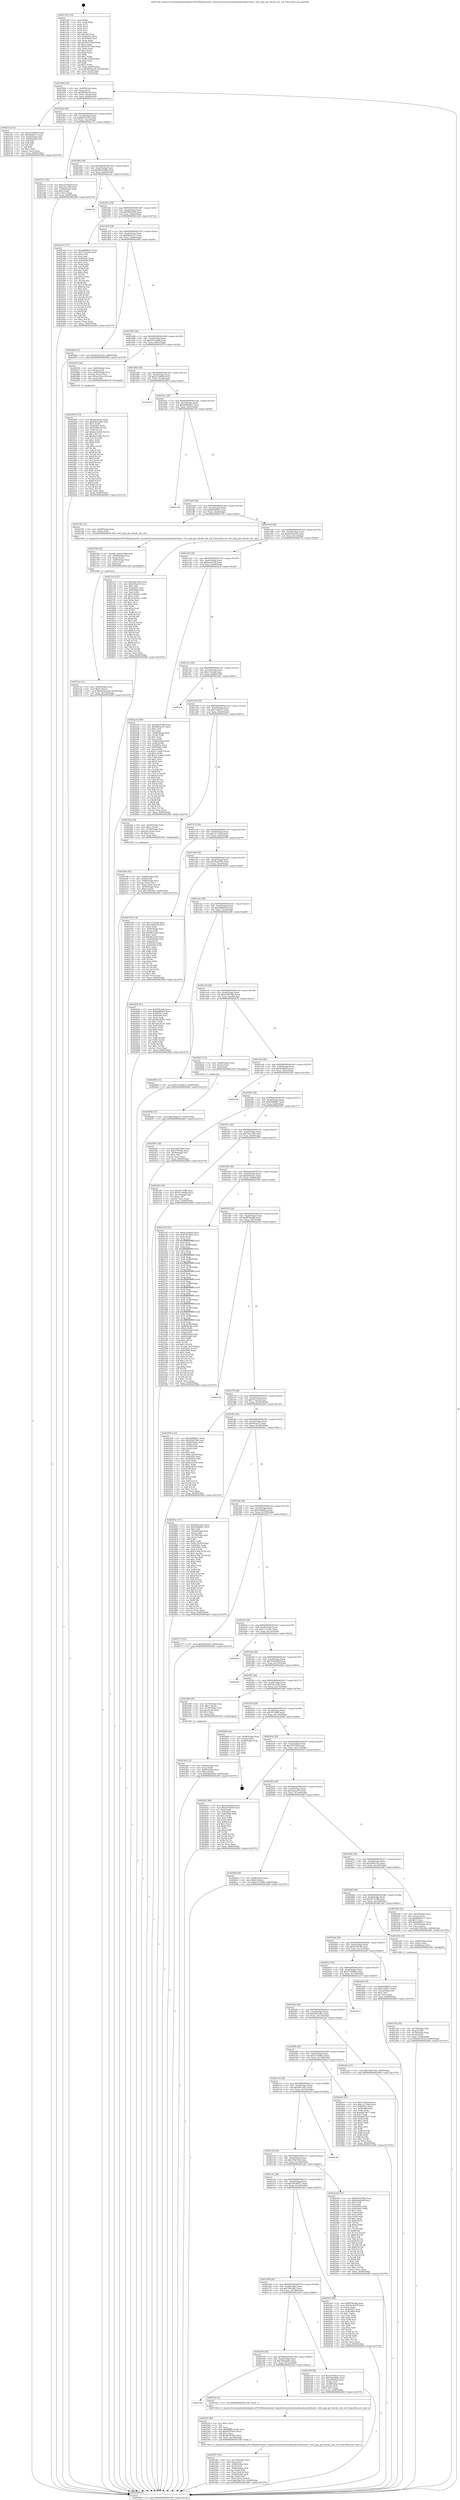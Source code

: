 digraph "0x401c90" {
  label = "0x401c90 (/mnt/c/Users/mathe/Desktop/tcc/POCII/binaries/extr_linuxdriversnetwirelessbroadcomb43xmit.c_b43_plcp_get_bitrate_idx_cck_Final-ollvm.out::main(0))"
  labelloc = "t"
  node[shape=record]

  Entry [label="",width=0.3,height=0.3,shape=circle,fillcolor=black,style=filled]
  "0x401d04" [label="{
     0x401d04 [32]\l
     | [instrs]\l
     &nbsp;&nbsp;0x401d04 \<+6\>: mov -0x90(%rbp),%eax\l
     &nbsp;&nbsp;0x401d0a \<+2\>: mov %eax,%ecx\l
     &nbsp;&nbsp;0x401d0c \<+6\>: sub $0x8950ae3f,%ecx\l
     &nbsp;&nbsp;0x401d12 \<+6\>: mov %eax,-0xa4(%rbp)\l
     &nbsp;&nbsp;0x401d18 \<+6\>: mov %ecx,-0xa8(%rbp)\l
     &nbsp;&nbsp;0x401d1e \<+6\>: je 00000000004021aa \<main+0x51a\>\l
  }"]
  "0x4021aa" [label="{
     0x4021aa [53]\l
     | [instrs]\l
     &nbsp;&nbsp;0x4021aa \<+5\>: mov $0xac5a88e9,%eax\l
     &nbsp;&nbsp;0x4021af \<+5\>: mov $0xfa00dc3c,%ecx\l
     &nbsp;&nbsp;0x4021b4 \<+6\>: mov -0x8a(%rbp),%dl\l
     &nbsp;&nbsp;0x4021ba \<+7\>: mov -0x89(%rbp),%sil\l
     &nbsp;&nbsp;0x4021c1 \<+3\>: mov %dl,%dil\l
     &nbsp;&nbsp;0x4021c4 \<+3\>: and %sil,%dil\l
     &nbsp;&nbsp;0x4021c7 \<+3\>: xor %sil,%dl\l
     &nbsp;&nbsp;0x4021ca \<+3\>: or %dl,%dil\l
     &nbsp;&nbsp;0x4021cd \<+4\>: test $0x1,%dil\l
     &nbsp;&nbsp;0x4021d1 \<+3\>: cmovne %ecx,%eax\l
     &nbsp;&nbsp;0x4021d4 \<+6\>: mov %eax,-0x90(%rbp)\l
     &nbsp;&nbsp;0x4021da \<+5\>: jmp 0000000000402d09 \<main+0x1079\>\l
  }"]
  "0x401d24" [label="{
     0x401d24 [28]\l
     | [instrs]\l
     &nbsp;&nbsp;0x401d24 \<+5\>: jmp 0000000000401d29 \<main+0x99\>\l
     &nbsp;&nbsp;0x401d29 \<+6\>: mov -0xa4(%rbp),%eax\l
     &nbsp;&nbsp;0x401d2f \<+5\>: sub $0x8a67452d,%eax\l
     &nbsp;&nbsp;0x401d34 \<+6\>: mov %eax,-0xac(%rbp)\l
     &nbsp;&nbsp;0x401d3a \<+6\>: je 0000000000402372 \<main+0x6e2\>\l
  }"]
  "0x402d09" [label="{
     0x402d09 [5]\l
     | [instrs]\l
     &nbsp;&nbsp;0x402d09 \<+5\>: jmp 0000000000401d04 \<main+0x74\>\l
  }"]
  "0x401c90" [label="{
     0x401c90 [116]\l
     | [instrs]\l
     &nbsp;&nbsp;0x401c90 \<+1\>: push %rbp\l
     &nbsp;&nbsp;0x401c91 \<+3\>: mov %rsp,%rbp\l
     &nbsp;&nbsp;0x401c94 \<+2\>: push %r15\l
     &nbsp;&nbsp;0x401c96 \<+2\>: push %r14\l
     &nbsp;&nbsp;0x401c98 \<+2\>: push %r13\l
     &nbsp;&nbsp;0x401c9a \<+2\>: push %r12\l
     &nbsp;&nbsp;0x401c9c \<+1\>: push %rbx\l
     &nbsp;&nbsp;0x401c9d \<+7\>: sub $0x158,%rsp\l
     &nbsp;&nbsp;0x401ca4 \<+7\>: mov 0x40505c,%eax\l
     &nbsp;&nbsp;0x401cab \<+7\>: mov 0x405060,%ecx\l
     &nbsp;&nbsp;0x401cb2 \<+2\>: mov %eax,%edx\l
     &nbsp;&nbsp;0x401cb4 \<+6\>: add $0x84327ba8,%edx\l
     &nbsp;&nbsp;0x401cba \<+3\>: sub $0x1,%edx\l
     &nbsp;&nbsp;0x401cbd \<+6\>: sub $0x84327ba8,%edx\l
     &nbsp;&nbsp;0x401cc3 \<+3\>: imul %edx,%eax\l
     &nbsp;&nbsp;0x401cc6 \<+3\>: and $0x1,%eax\l
     &nbsp;&nbsp;0x401cc9 \<+3\>: cmp $0x0,%eax\l
     &nbsp;&nbsp;0x401ccc \<+4\>: sete %r8b\l
     &nbsp;&nbsp;0x401cd0 \<+4\>: and $0x1,%r8b\l
     &nbsp;&nbsp;0x401cd4 \<+7\>: mov %r8b,-0x8a(%rbp)\l
     &nbsp;&nbsp;0x401cdb \<+3\>: cmp $0xa,%ecx\l
     &nbsp;&nbsp;0x401cde \<+4\>: setl %r8b\l
     &nbsp;&nbsp;0x401ce2 \<+4\>: and $0x1,%r8b\l
     &nbsp;&nbsp;0x401ce6 \<+7\>: mov %r8b,-0x89(%rbp)\l
     &nbsp;&nbsp;0x401ced \<+10\>: movl $0x8950ae3f,-0x90(%rbp)\l
     &nbsp;&nbsp;0x401cf7 \<+6\>: mov %edi,-0x94(%rbp)\l
     &nbsp;&nbsp;0x401cfd \<+7\>: mov %rsi,-0xa0(%rbp)\l
  }"]
  Exit [label="",width=0.3,height=0.3,shape=circle,fillcolor=black,style=filled,peripheries=2]
  "0x402372" [label="{
     0x402372 [30]\l
     | [instrs]\l
     &nbsp;&nbsp;0x402372 \<+5\>: mov $0x1916d24f,%eax\l
     &nbsp;&nbsp;0x402377 \<+5\>: mov $0x1dcc53fe,%ecx\l
     &nbsp;&nbsp;0x40237c \<+3\>: mov -0x30(%rbp),%edx\l
     &nbsp;&nbsp;0x40237f \<+3\>: cmp $0x0,%edx\l
     &nbsp;&nbsp;0x402382 \<+3\>: cmove %ecx,%eax\l
     &nbsp;&nbsp;0x402385 \<+6\>: mov %eax,-0x90(%rbp)\l
     &nbsp;&nbsp;0x40238b \<+5\>: jmp 0000000000402d09 \<main+0x1079\>\l
  }"]
  "0x401d40" [label="{
     0x401d40 [28]\l
     | [instrs]\l
     &nbsp;&nbsp;0x401d40 \<+5\>: jmp 0000000000401d45 \<main+0xb5\>\l
     &nbsp;&nbsp;0x401d45 \<+6\>: mov -0xa4(%rbp),%eax\l
     &nbsp;&nbsp;0x401d4b \<+5\>: sub $0x8b43548b,%eax\l
     &nbsp;&nbsp;0x401d50 \<+6\>: mov %eax,-0xb0(%rbp)\l
     &nbsp;&nbsp;0x401d56 \<+6\>: je 0000000000402ce4 \<main+0x1054\>\l
  }"]
  "0x402b8d" [label="{
     0x402b8d [15]\l
     | [instrs]\l
     &nbsp;&nbsp;0x402b8d \<+10\>: movl $0x24aea279,-0x90(%rbp)\l
     &nbsp;&nbsp;0x402b97 \<+5\>: jmp 0000000000402d09 \<main+0x1079\>\l
  }"]
  "0x402ce4" [label="{
     0x402ce4\l
  }", style=dashed]
  "0x401d5c" [label="{
     0x401d5c [28]\l
     | [instrs]\l
     &nbsp;&nbsp;0x401d5c \<+5\>: jmp 0000000000401d61 \<main+0xd1\>\l
     &nbsp;&nbsp;0x401d61 \<+6\>: mov -0xa4(%rbp),%eax\l
     &nbsp;&nbsp;0x401d67 \<+5\>: sub $0x94f63bb9,%eax\l
     &nbsp;&nbsp;0x401d6c \<+6\>: mov %eax,-0xb4(%rbp)\l
     &nbsp;&nbsp;0x401d72 \<+6\>: je 00000000004023cd \<main+0x73d\>\l
  }"]
  "0x402995" [label="{
     0x402995 [153]\l
     | [instrs]\l
     &nbsp;&nbsp;0x402995 \<+5\>: mov $0xe9cdfee9,%edx\l
     &nbsp;&nbsp;0x40299a \<+5\>: mov $0x4d47a4be,%esi\l
     &nbsp;&nbsp;0x40299f \<+3\>: mov $0x1,%r8b\l
     &nbsp;&nbsp;0x4029a2 \<+8\>: mov 0x40505c,%r9d\l
     &nbsp;&nbsp;0x4029aa \<+8\>: mov 0x405060,%r10d\l
     &nbsp;&nbsp;0x4029b2 \<+3\>: mov %r9d,%r11d\l
     &nbsp;&nbsp;0x4029b5 \<+7\>: add $0x8a22c904,%r11d\l
     &nbsp;&nbsp;0x4029bc \<+4\>: sub $0x1,%r11d\l
     &nbsp;&nbsp;0x4029c0 \<+7\>: sub $0x8a22c904,%r11d\l
     &nbsp;&nbsp;0x4029c7 \<+4\>: imul %r11d,%r9d\l
     &nbsp;&nbsp;0x4029cb \<+4\>: and $0x1,%r9d\l
     &nbsp;&nbsp;0x4029cf \<+4\>: cmp $0x0,%r9d\l
     &nbsp;&nbsp;0x4029d3 \<+3\>: sete %bl\l
     &nbsp;&nbsp;0x4029d6 \<+4\>: cmp $0xa,%r10d\l
     &nbsp;&nbsp;0x4029da \<+4\>: setl %r14b\l
     &nbsp;&nbsp;0x4029de \<+3\>: mov %bl,%r15b\l
     &nbsp;&nbsp;0x4029e1 \<+4\>: xor $0xff,%r15b\l
     &nbsp;&nbsp;0x4029e5 \<+3\>: mov %r14b,%r12b\l
     &nbsp;&nbsp;0x4029e8 \<+4\>: xor $0xff,%r12b\l
     &nbsp;&nbsp;0x4029ec \<+4\>: xor $0x0,%r8b\l
     &nbsp;&nbsp;0x4029f0 \<+3\>: mov %r15b,%r13b\l
     &nbsp;&nbsp;0x4029f3 \<+4\>: and $0x0,%r13b\l
     &nbsp;&nbsp;0x4029f7 \<+3\>: and %r8b,%bl\l
     &nbsp;&nbsp;0x4029fa \<+3\>: mov %r12b,%al\l
     &nbsp;&nbsp;0x4029fd \<+2\>: and $0x0,%al\l
     &nbsp;&nbsp;0x4029ff \<+3\>: and %r8b,%r14b\l
     &nbsp;&nbsp;0x402a02 \<+3\>: or %bl,%r13b\l
     &nbsp;&nbsp;0x402a05 \<+3\>: or %r14b,%al\l
     &nbsp;&nbsp;0x402a08 \<+3\>: xor %al,%r13b\l
     &nbsp;&nbsp;0x402a0b \<+3\>: or %r12b,%r15b\l
     &nbsp;&nbsp;0x402a0e \<+4\>: xor $0xff,%r15b\l
     &nbsp;&nbsp;0x402a12 \<+4\>: or $0x0,%r8b\l
     &nbsp;&nbsp;0x402a16 \<+3\>: and %r8b,%r15b\l
     &nbsp;&nbsp;0x402a19 \<+3\>: or %r15b,%r13b\l
     &nbsp;&nbsp;0x402a1c \<+4\>: test $0x1,%r13b\l
     &nbsp;&nbsp;0x402a20 \<+3\>: cmovne %esi,%edx\l
     &nbsp;&nbsp;0x402a23 \<+6\>: mov %edx,-0x90(%rbp)\l
     &nbsp;&nbsp;0x402a29 \<+5\>: jmp 0000000000402d09 \<main+0x1079\>\l
  }"]
  "0x4023cd" [label="{
     0x4023cd [137]\l
     | [instrs]\l
     &nbsp;&nbsp;0x4023cd \<+5\>: mov $0xadd98eb7,%eax\l
     &nbsp;&nbsp;0x4023d2 \<+5\>: mov $0x715a22d,%ecx\l
     &nbsp;&nbsp;0x4023d7 \<+2\>: mov $0x1,%dl\l
     &nbsp;&nbsp;0x4023d9 \<+2\>: xor %esi,%esi\l
     &nbsp;&nbsp;0x4023db \<+7\>: mov 0x40505c,%edi\l
     &nbsp;&nbsp;0x4023e2 \<+8\>: mov 0x405060,%r8d\l
     &nbsp;&nbsp;0x4023ea \<+3\>: sub $0x1,%esi\l
     &nbsp;&nbsp;0x4023ed \<+3\>: mov %edi,%r9d\l
     &nbsp;&nbsp;0x4023f0 \<+3\>: add %esi,%r9d\l
     &nbsp;&nbsp;0x4023f3 \<+4\>: imul %r9d,%edi\l
     &nbsp;&nbsp;0x4023f7 \<+3\>: and $0x1,%edi\l
     &nbsp;&nbsp;0x4023fa \<+3\>: cmp $0x0,%edi\l
     &nbsp;&nbsp;0x4023fd \<+4\>: sete %r10b\l
     &nbsp;&nbsp;0x402401 \<+4\>: cmp $0xa,%r8d\l
     &nbsp;&nbsp;0x402405 \<+4\>: setl %r11b\l
     &nbsp;&nbsp;0x402409 \<+3\>: mov %r10b,%bl\l
     &nbsp;&nbsp;0x40240c \<+3\>: xor $0xff,%bl\l
     &nbsp;&nbsp;0x40240f \<+3\>: mov %r11b,%r14b\l
     &nbsp;&nbsp;0x402412 \<+4\>: xor $0xff,%r14b\l
     &nbsp;&nbsp;0x402416 \<+3\>: xor $0x1,%dl\l
     &nbsp;&nbsp;0x402419 \<+3\>: mov %bl,%r15b\l
     &nbsp;&nbsp;0x40241c \<+4\>: and $0xff,%r15b\l
     &nbsp;&nbsp;0x402420 \<+3\>: and %dl,%r10b\l
     &nbsp;&nbsp;0x402423 \<+3\>: mov %r14b,%r12b\l
     &nbsp;&nbsp;0x402426 \<+4\>: and $0xff,%r12b\l
     &nbsp;&nbsp;0x40242a \<+3\>: and %dl,%r11b\l
     &nbsp;&nbsp;0x40242d \<+3\>: or %r10b,%r15b\l
     &nbsp;&nbsp;0x402430 \<+3\>: or %r11b,%r12b\l
     &nbsp;&nbsp;0x402433 \<+3\>: xor %r12b,%r15b\l
     &nbsp;&nbsp;0x402436 \<+3\>: or %r14b,%bl\l
     &nbsp;&nbsp;0x402439 \<+3\>: xor $0xff,%bl\l
     &nbsp;&nbsp;0x40243c \<+3\>: or $0x1,%dl\l
     &nbsp;&nbsp;0x40243f \<+2\>: and %dl,%bl\l
     &nbsp;&nbsp;0x402441 \<+3\>: or %bl,%r15b\l
     &nbsp;&nbsp;0x402444 \<+4\>: test $0x1,%r15b\l
     &nbsp;&nbsp;0x402448 \<+3\>: cmovne %ecx,%eax\l
     &nbsp;&nbsp;0x40244b \<+6\>: mov %eax,-0x90(%rbp)\l
     &nbsp;&nbsp;0x402451 \<+5\>: jmp 0000000000402d09 \<main+0x1079\>\l
  }"]
  "0x401d78" [label="{
     0x401d78 [28]\l
     | [instrs]\l
     &nbsp;&nbsp;0x401d78 \<+5\>: jmp 0000000000401d7d \<main+0xed\>\l
     &nbsp;&nbsp;0x401d7d \<+6\>: mov -0xa4(%rbp),%eax\l
     &nbsp;&nbsp;0x401d83 \<+5\>: sub $0x9840ec37,%eax\l
     &nbsp;&nbsp;0x401d88 \<+6\>: mov %eax,-0xb8(%rbp)\l
     &nbsp;&nbsp;0x401d8e \<+6\>: je 0000000000402b6f \<main+0xedf\>\l
  }"]
  "0x4027aa" [label="{
     0x4027aa [31]\l
     | [instrs]\l
     &nbsp;&nbsp;0x4027aa \<+4\>: mov -0x40(%rbp),%rcx\l
     &nbsp;&nbsp;0x4027ae \<+6\>: movl $0x0,(%rcx)\l
     &nbsp;&nbsp;0x4027b4 \<+10\>: movl $0xb2d5cd2b,-0x90(%rbp)\l
     &nbsp;&nbsp;0x4027be \<+6\>: mov %eax,-0x154(%rbp)\l
     &nbsp;&nbsp;0x4027c4 \<+5\>: jmp 0000000000402d09 \<main+0x1079\>\l
  }"]
  "0x402b6f" [label="{
     0x402b6f [15]\l
     | [instrs]\l
     &nbsp;&nbsp;0x402b6f \<+10\>: movl $0xb2d5cd2b,-0x90(%rbp)\l
     &nbsp;&nbsp;0x402b79 \<+5\>: jmp 0000000000402d09 \<main+0x1079\>\l
  }"]
  "0x401d94" [label="{
     0x401d94 [28]\l
     | [instrs]\l
     &nbsp;&nbsp;0x401d94 \<+5\>: jmp 0000000000401d99 \<main+0x109\>\l
     &nbsp;&nbsp;0x401d99 \<+6\>: mov -0xa4(%rbp),%eax\l
     &nbsp;&nbsp;0x401d9f \<+5\>: sub $0xa025ad0d,%eax\l
     &nbsp;&nbsp;0x401da4 \<+6\>: mov %eax,-0xbc(%rbp)\l
     &nbsp;&nbsp;0x401daa \<+6\>: je 000000000040297b \<main+0xceb\>\l
  }"]
  "0x40278d" [label="{
     0x40278d [29]\l
     | [instrs]\l
     &nbsp;&nbsp;0x40278d \<+10\>: movabs $0x4030b6,%rdi\l
     &nbsp;&nbsp;0x402797 \<+4\>: mov -0x48(%rbp),%rcx\l
     &nbsp;&nbsp;0x40279b \<+2\>: mov %eax,(%rcx)\l
     &nbsp;&nbsp;0x40279d \<+4\>: mov -0x48(%rbp),%rcx\l
     &nbsp;&nbsp;0x4027a1 \<+2\>: mov (%rcx),%esi\l
     &nbsp;&nbsp;0x4027a3 \<+2\>: mov $0x0,%al\l
     &nbsp;&nbsp;0x4027a5 \<+5\>: call 0000000000401040 \<printf@plt\>\l
     | [calls]\l
     &nbsp;&nbsp;0x401040 \{1\} (unknown)\l
  }"]
  "0x40297b" [label="{
     0x40297b [26]\l
     | [instrs]\l
     &nbsp;&nbsp;0x40297b \<+4\>: mov -0x68(%rbp),%rax\l
     &nbsp;&nbsp;0x40297f \<+3\>: mov (%rax),%rax\l
     &nbsp;&nbsp;0x402982 \<+4\>: mov -0x40(%rbp),%rcx\l
     &nbsp;&nbsp;0x402986 \<+3\>: movslq (%rcx),%rcx\l
     &nbsp;&nbsp;0x402989 \<+4\>: mov (%rax,%rcx,8),%rax\l
     &nbsp;&nbsp;0x40298d \<+3\>: mov %rax,%rdi\l
     &nbsp;&nbsp;0x402990 \<+5\>: call 0000000000401030 \<free@plt\>\l
     | [calls]\l
     &nbsp;&nbsp;0x401030 \{1\} (unknown)\l
  }"]
  "0x401db0" [label="{
     0x401db0 [28]\l
     | [instrs]\l
     &nbsp;&nbsp;0x401db0 \<+5\>: jmp 0000000000401db5 \<main+0x125\>\l
     &nbsp;&nbsp;0x401db5 \<+6\>: mov -0xa4(%rbp),%eax\l
     &nbsp;&nbsp;0x401dbb \<+5\>: sub $0xac5a88e9,%eax\l
     &nbsp;&nbsp;0x401dc0 \<+6\>: mov %eax,-0xc0(%rbp)\l
     &nbsp;&nbsp;0x401dc6 \<+6\>: je 0000000000402bf3 \<main+0xf63\>\l
  }"]
  "0x402587" [label="{
     0x402587 [52]\l
     | [instrs]\l
     &nbsp;&nbsp;0x402587 \<+6\>: mov -0x150(%rbp),%ecx\l
     &nbsp;&nbsp;0x40258d \<+3\>: imul %eax,%ecx\l
     &nbsp;&nbsp;0x402590 \<+4\>: mov -0x68(%rbp),%rsi\l
     &nbsp;&nbsp;0x402594 \<+3\>: mov (%rsi),%rsi\l
     &nbsp;&nbsp;0x402597 \<+4\>: mov -0x60(%rbp),%rdi\l
     &nbsp;&nbsp;0x40259b \<+3\>: movslq (%rdi),%rdi\l
     &nbsp;&nbsp;0x40259e \<+4\>: mov (%rsi,%rdi,8),%rsi\l
     &nbsp;&nbsp;0x4025a2 \<+4\>: mov -0x50(%rbp),%rdi\l
     &nbsp;&nbsp;0x4025a6 \<+3\>: movslq (%rdi),%rdi\l
     &nbsp;&nbsp;0x4025a9 \<+3\>: mov %ecx,(%rsi,%rdi,4)\l
     &nbsp;&nbsp;0x4025ac \<+10\>: movl $0x2fde525e,-0x90(%rbp)\l
     &nbsp;&nbsp;0x4025b6 \<+5\>: jmp 0000000000402d09 \<main+0x1079\>\l
  }"]
  "0x402bf3" [label="{
     0x402bf3\l
  }", style=dashed]
  "0x401dcc" [label="{
     0x401dcc [28]\l
     | [instrs]\l
     &nbsp;&nbsp;0x401dcc \<+5\>: jmp 0000000000401dd1 \<main+0x141\>\l
     &nbsp;&nbsp;0x401dd1 \<+6\>: mov -0xa4(%rbp),%eax\l
     &nbsp;&nbsp;0x401dd7 \<+5\>: sub $0xadd98eb7,%eax\l
     &nbsp;&nbsp;0x401ddc \<+6\>: mov %eax,-0xc4(%rbp)\l
     &nbsp;&nbsp;0x401de2 \<+6\>: je 0000000000402c38 \<main+0xfa8\>\l
  }"]
  "0x40255f" [label="{
     0x40255f [40]\l
     | [instrs]\l
     &nbsp;&nbsp;0x40255f \<+5\>: mov $0x2,%ecx\l
     &nbsp;&nbsp;0x402564 \<+1\>: cltd\l
     &nbsp;&nbsp;0x402565 \<+2\>: idiv %ecx\l
     &nbsp;&nbsp;0x402567 \<+6\>: imul $0xfffffffe,%edx,%ecx\l
     &nbsp;&nbsp;0x40256d \<+6\>: sub $0x6b765443,%ecx\l
     &nbsp;&nbsp;0x402573 \<+3\>: add $0x1,%ecx\l
     &nbsp;&nbsp;0x402576 \<+6\>: add $0x6b765443,%ecx\l
     &nbsp;&nbsp;0x40257c \<+6\>: mov %ecx,-0x150(%rbp)\l
     &nbsp;&nbsp;0x402582 \<+5\>: call 0000000000401160 \<next_i\>\l
     | [calls]\l
     &nbsp;&nbsp;0x401160 \{1\} (/mnt/c/Users/mathe/Desktop/tcc/POCII/binaries/extr_linuxdriversnetwirelessbroadcomb43xmit.c_b43_plcp_get_bitrate_idx_cck_Final-ollvm.out::next_i)\l
  }"]
  "0x402c38" [label="{
     0x402c38\l
  }", style=dashed]
  "0x401de8" [label="{
     0x401de8 [28]\l
     | [instrs]\l
     &nbsp;&nbsp;0x401de8 \<+5\>: jmp 0000000000401ded \<main+0x15d\>\l
     &nbsp;&nbsp;0x401ded \<+6\>: mov -0xa4(%rbp),%eax\l
     &nbsp;&nbsp;0x401df3 \<+5\>: sub $0xb04d8933,%eax\l
     &nbsp;&nbsp;0x401df8 \<+6\>: mov %eax,-0xc8(%rbp)\l
     &nbsp;&nbsp;0x401dfe \<+6\>: je 0000000000402781 \<main+0xaf1\>\l
  }"]
  "0x4021a0" [label="{
     0x4021a0\l
  }", style=dashed]
  "0x402781" [label="{
     0x402781 [12]\l
     | [instrs]\l
     &nbsp;&nbsp;0x402781 \<+4\>: mov -0x68(%rbp),%rax\l
     &nbsp;&nbsp;0x402785 \<+3\>: mov (%rax),%rdi\l
     &nbsp;&nbsp;0x402788 \<+5\>: call 0000000000401400 \<b43_plcp_get_bitrate_idx_cck\>\l
     | [calls]\l
     &nbsp;&nbsp;0x401400 \{1\} (/mnt/c/Users/mathe/Desktop/tcc/POCII/binaries/extr_linuxdriversnetwirelessbroadcomb43xmit.c_b43_plcp_get_bitrate_idx_cck_Final-ollvm.out::b43_plcp_get_bitrate_idx_cck)\l
  }"]
  "0x401e04" [label="{
     0x401e04 [28]\l
     | [instrs]\l
     &nbsp;&nbsp;0x401e04 \<+5\>: jmp 0000000000401e09 \<main+0x179\>\l
     &nbsp;&nbsp;0x401e09 \<+6\>: mov -0xa4(%rbp),%eax\l
     &nbsp;&nbsp;0x401e0f \<+5\>: sub $0xb2d5cd2b,%eax\l
     &nbsp;&nbsp;0x401e14 \<+6\>: mov %eax,-0xcc(%rbp)\l
     &nbsp;&nbsp;0x401e1a \<+6\>: je 00000000004027c9 \<main+0xb39\>\l
  }"]
  "0x40255a" [label="{
     0x40255a [5]\l
     | [instrs]\l
     &nbsp;&nbsp;0x40255a \<+5\>: call 0000000000401160 \<next_i\>\l
     | [calls]\l
     &nbsp;&nbsp;0x401160 \{1\} (/mnt/c/Users/mathe/Desktop/tcc/POCII/binaries/extr_linuxdriversnetwirelessbroadcomb43xmit.c_b43_plcp_get_bitrate_idx_cck_Final-ollvm.out::next_i)\l
  }"]
  "0x4027c9" [label="{
     0x4027c9 [147]\l
     | [instrs]\l
     &nbsp;&nbsp;0x4027c9 \<+5\>: mov $0x546c16ac,%eax\l
     &nbsp;&nbsp;0x4027ce \<+5\>: mov $0x945ae32,%ecx\l
     &nbsp;&nbsp;0x4027d3 \<+2\>: mov $0x1,%dl\l
     &nbsp;&nbsp;0x4027d5 \<+7\>: mov 0x40505c,%esi\l
     &nbsp;&nbsp;0x4027dc \<+7\>: mov 0x405060,%edi\l
     &nbsp;&nbsp;0x4027e3 \<+3\>: mov %esi,%r8d\l
     &nbsp;&nbsp;0x4027e6 \<+7\>: sub $0x318e0ea1,%r8d\l
     &nbsp;&nbsp;0x4027ed \<+4\>: sub $0x1,%r8d\l
     &nbsp;&nbsp;0x4027f1 \<+7\>: add $0x318e0ea1,%r8d\l
     &nbsp;&nbsp;0x4027f8 \<+4\>: imul %r8d,%esi\l
     &nbsp;&nbsp;0x4027fc \<+3\>: and $0x1,%esi\l
     &nbsp;&nbsp;0x4027ff \<+3\>: cmp $0x0,%esi\l
     &nbsp;&nbsp;0x402802 \<+4\>: sete %r9b\l
     &nbsp;&nbsp;0x402806 \<+3\>: cmp $0xa,%edi\l
     &nbsp;&nbsp;0x402809 \<+4\>: setl %r10b\l
     &nbsp;&nbsp;0x40280d \<+3\>: mov %r9b,%r11b\l
     &nbsp;&nbsp;0x402810 \<+4\>: xor $0xff,%r11b\l
     &nbsp;&nbsp;0x402814 \<+3\>: mov %r10b,%bl\l
     &nbsp;&nbsp;0x402817 \<+3\>: xor $0xff,%bl\l
     &nbsp;&nbsp;0x40281a \<+3\>: xor $0x1,%dl\l
     &nbsp;&nbsp;0x40281d \<+3\>: mov %r11b,%r14b\l
     &nbsp;&nbsp;0x402820 \<+4\>: and $0xff,%r14b\l
     &nbsp;&nbsp;0x402824 \<+3\>: and %dl,%r9b\l
     &nbsp;&nbsp;0x402827 \<+3\>: mov %bl,%r15b\l
     &nbsp;&nbsp;0x40282a \<+4\>: and $0xff,%r15b\l
     &nbsp;&nbsp;0x40282e \<+3\>: and %dl,%r10b\l
     &nbsp;&nbsp;0x402831 \<+3\>: or %r9b,%r14b\l
     &nbsp;&nbsp;0x402834 \<+3\>: or %r10b,%r15b\l
     &nbsp;&nbsp;0x402837 \<+3\>: xor %r15b,%r14b\l
     &nbsp;&nbsp;0x40283a \<+3\>: or %bl,%r11b\l
     &nbsp;&nbsp;0x40283d \<+4\>: xor $0xff,%r11b\l
     &nbsp;&nbsp;0x402841 \<+3\>: or $0x1,%dl\l
     &nbsp;&nbsp;0x402844 \<+3\>: and %dl,%r11b\l
     &nbsp;&nbsp;0x402847 \<+3\>: or %r11b,%r14b\l
     &nbsp;&nbsp;0x40284a \<+4\>: test $0x1,%r14b\l
     &nbsp;&nbsp;0x40284e \<+3\>: cmovne %ecx,%eax\l
     &nbsp;&nbsp;0x402851 \<+6\>: mov %eax,-0x90(%rbp)\l
     &nbsp;&nbsp;0x402857 \<+5\>: jmp 0000000000402d09 \<main+0x1079\>\l
  }"]
  "0x401e20" [label="{
     0x401e20 [28]\l
     | [instrs]\l
     &nbsp;&nbsp;0x401e20 \<+5\>: jmp 0000000000401e25 \<main+0x195\>\l
     &nbsp;&nbsp;0x401e25 \<+6\>: mov -0xa4(%rbp),%eax\l
     &nbsp;&nbsp;0x401e2b \<+5\>: sub $0xbaa40c0f,%eax\l
     &nbsp;&nbsp;0x401e30 \<+6\>: mov %eax,-0xd0(%rbp)\l
     &nbsp;&nbsp;0x401e36 \<+6\>: je 0000000000402ac6 \<main+0xe36\>\l
  }"]
  "0x402184" [label="{
     0x402184 [28]\l
     | [instrs]\l
     &nbsp;&nbsp;0x402184 \<+5\>: jmp 0000000000402189 \<main+0x4f9\>\l
     &nbsp;&nbsp;0x402189 \<+6\>: mov -0xa4(%rbp),%eax\l
     &nbsp;&nbsp;0x40218f \<+5\>: sub $0x7bdadd9e,%eax\l
     &nbsp;&nbsp;0x402194 \<+6\>: mov %eax,-0x14c(%rbp)\l
     &nbsp;&nbsp;0x40219a \<+6\>: je 000000000040255a \<main+0x8ca\>\l
  }"]
  "0x402ac6" [label="{
     0x402ac6 [169]\l
     | [instrs]\l
     &nbsp;&nbsp;0x402ac6 \<+5\>: mov $0x8b43548b,%eax\l
     &nbsp;&nbsp;0x402acb \<+5\>: mov $0x9840ec37,%ecx\l
     &nbsp;&nbsp;0x402ad0 \<+2\>: mov $0x1,%dl\l
     &nbsp;&nbsp;0x402ad2 \<+2\>: xor %esi,%esi\l
     &nbsp;&nbsp;0x402ad4 \<+4\>: mov -0x40(%rbp),%rdi\l
     &nbsp;&nbsp;0x402ad8 \<+3\>: mov (%rdi),%r8d\l
     &nbsp;&nbsp;0x402adb \<+3\>: sub $0x1,%esi\l
     &nbsp;&nbsp;0x402ade \<+3\>: sub %esi,%r8d\l
     &nbsp;&nbsp;0x402ae1 \<+4\>: mov -0x40(%rbp),%rdi\l
     &nbsp;&nbsp;0x402ae5 \<+3\>: mov %r8d,(%rdi)\l
     &nbsp;&nbsp;0x402ae8 \<+7\>: mov 0x40505c,%esi\l
     &nbsp;&nbsp;0x402aef \<+8\>: mov 0x405060,%r8d\l
     &nbsp;&nbsp;0x402af7 \<+3\>: mov %esi,%r9d\l
     &nbsp;&nbsp;0x402afa \<+7\>: sub $0xc71c6b43,%r9d\l
     &nbsp;&nbsp;0x402b01 \<+4\>: sub $0x1,%r9d\l
     &nbsp;&nbsp;0x402b05 \<+7\>: add $0xc71c6b43,%r9d\l
     &nbsp;&nbsp;0x402b0c \<+4\>: imul %r9d,%esi\l
     &nbsp;&nbsp;0x402b10 \<+3\>: and $0x1,%esi\l
     &nbsp;&nbsp;0x402b13 \<+3\>: cmp $0x0,%esi\l
     &nbsp;&nbsp;0x402b16 \<+4\>: sete %r10b\l
     &nbsp;&nbsp;0x402b1a \<+4\>: cmp $0xa,%r8d\l
     &nbsp;&nbsp;0x402b1e \<+4\>: setl %r11b\l
     &nbsp;&nbsp;0x402b22 \<+3\>: mov %r10b,%bl\l
     &nbsp;&nbsp;0x402b25 \<+3\>: xor $0xff,%bl\l
     &nbsp;&nbsp;0x402b28 \<+3\>: mov %r11b,%r14b\l
     &nbsp;&nbsp;0x402b2b \<+4\>: xor $0xff,%r14b\l
     &nbsp;&nbsp;0x402b2f \<+3\>: xor $0x0,%dl\l
     &nbsp;&nbsp;0x402b32 \<+3\>: mov %bl,%r15b\l
     &nbsp;&nbsp;0x402b35 \<+4\>: and $0x0,%r15b\l
     &nbsp;&nbsp;0x402b39 \<+3\>: and %dl,%r10b\l
     &nbsp;&nbsp;0x402b3c \<+3\>: mov %r14b,%r12b\l
     &nbsp;&nbsp;0x402b3f \<+4\>: and $0x0,%r12b\l
     &nbsp;&nbsp;0x402b43 \<+3\>: and %dl,%r11b\l
     &nbsp;&nbsp;0x402b46 \<+3\>: or %r10b,%r15b\l
     &nbsp;&nbsp;0x402b49 \<+3\>: or %r11b,%r12b\l
     &nbsp;&nbsp;0x402b4c \<+3\>: xor %r12b,%r15b\l
     &nbsp;&nbsp;0x402b4f \<+3\>: or %r14b,%bl\l
     &nbsp;&nbsp;0x402b52 \<+3\>: xor $0xff,%bl\l
     &nbsp;&nbsp;0x402b55 \<+3\>: or $0x0,%dl\l
     &nbsp;&nbsp;0x402b58 \<+2\>: and %dl,%bl\l
     &nbsp;&nbsp;0x402b5a \<+3\>: or %bl,%r15b\l
     &nbsp;&nbsp;0x402b5d \<+4\>: test $0x1,%r15b\l
     &nbsp;&nbsp;0x402b61 \<+3\>: cmovne %ecx,%eax\l
     &nbsp;&nbsp;0x402b64 \<+6\>: mov %eax,-0x90(%rbp)\l
     &nbsp;&nbsp;0x402b6a \<+5\>: jmp 0000000000402d09 \<main+0x1079\>\l
  }"]
  "0x401e3c" [label="{
     0x401e3c [28]\l
     | [instrs]\l
     &nbsp;&nbsp;0x401e3c \<+5\>: jmp 0000000000401e41 \<main+0x1b1\>\l
     &nbsp;&nbsp;0x401e41 \<+6\>: mov -0xa4(%rbp),%eax\l
     &nbsp;&nbsp;0x401e47 \<+5\>: sub $0xc152eaef,%eax\l
     &nbsp;&nbsp;0x401e4c \<+6\>: mov %eax,-0xd4(%rbp)\l
     &nbsp;&nbsp;0x401e52 \<+6\>: je 0000000000402c6c \<main+0xfdc\>\l
  }"]
  "0x402536" [label="{
     0x402536 [36]\l
     | [instrs]\l
     &nbsp;&nbsp;0x402536 \<+5\>: mov $0x5d7dd837,%eax\l
     &nbsp;&nbsp;0x40253b \<+5\>: mov $0x7bdadd9e,%ecx\l
     &nbsp;&nbsp;0x402540 \<+4\>: mov -0x50(%rbp),%rdx\l
     &nbsp;&nbsp;0x402544 \<+2\>: mov (%rdx),%esi\l
     &nbsp;&nbsp;0x402546 \<+4\>: mov -0x58(%rbp),%rdx\l
     &nbsp;&nbsp;0x40254a \<+2\>: cmp (%rdx),%esi\l
     &nbsp;&nbsp;0x40254c \<+3\>: cmovl %ecx,%eax\l
     &nbsp;&nbsp;0x40254f \<+6\>: mov %eax,-0x90(%rbp)\l
     &nbsp;&nbsp;0x402555 \<+5\>: jmp 0000000000402d09 \<main+0x1079\>\l
  }"]
  "0x402c6c" [label="{
     0x402c6c\l
  }", style=dashed]
  "0x401e58" [label="{
     0x401e58 [28]\l
     | [instrs]\l
     &nbsp;&nbsp;0x401e58 \<+5\>: jmp 0000000000401e5d \<main+0x1cd\>\l
     &nbsp;&nbsp;0x401e5d \<+6\>: mov -0xa4(%rbp),%eax\l
     &nbsp;&nbsp;0x401e63 \<+5\>: sub $0xc1e8fce7,%eax\l
     &nbsp;&nbsp;0x401e68 \<+6\>: mov %eax,-0xd8(%rbp)\l
     &nbsp;&nbsp;0x401e6e \<+6\>: je 00000000004024ee \<main+0x85e\>\l
  }"]
  "0x402168" [label="{
     0x402168 [28]\l
     | [instrs]\l
     &nbsp;&nbsp;0x402168 \<+5\>: jmp 000000000040216d \<main+0x4dd\>\l
     &nbsp;&nbsp;0x40216d \<+6\>: mov -0xa4(%rbp),%eax\l
     &nbsp;&nbsp;0x402173 \<+5\>: sub $0x78f3cdbc,%eax\l
     &nbsp;&nbsp;0x402178 \<+6\>: mov %eax,-0x148(%rbp)\l
     &nbsp;&nbsp;0x40217e \<+6\>: je 0000000000402536 \<main+0x8a6\>\l
  }"]
  "0x4024ee" [label="{
     0x4024ee [29]\l
     | [instrs]\l
     &nbsp;&nbsp;0x4024ee \<+4\>: mov -0x58(%rbp),%rax\l
     &nbsp;&nbsp;0x4024f2 \<+6\>: movl $0x1,(%rax)\l
     &nbsp;&nbsp;0x4024f8 \<+4\>: mov -0x58(%rbp),%rax\l
     &nbsp;&nbsp;0x4024fc \<+3\>: movslq (%rax),%rax\l
     &nbsp;&nbsp;0x4024ff \<+4\>: shl $0x2,%rax\l
     &nbsp;&nbsp;0x402503 \<+3\>: mov %rax,%rdi\l
     &nbsp;&nbsp;0x402506 \<+5\>: call 0000000000401050 \<malloc@plt\>\l
     | [calls]\l
     &nbsp;&nbsp;0x401050 \{1\} (unknown)\l
  }"]
  "0x401e74" [label="{
     0x401e74 [28]\l
     | [instrs]\l
     &nbsp;&nbsp;0x401e74 \<+5\>: jmp 0000000000401e79 \<main+0x1e9\>\l
     &nbsp;&nbsp;0x401e79 \<+6\>: mov -0xa4(%rbp),%eax\l
     &nbsp;&nbsp;0x401e7f \<+5\>: sub $0xc2c714a6,%eax\l
     &nbsp;&nbsp;0x401e84 \<+6\>: mov %eax,-0xdc(%rbp)\l
     &nbsp;&nbsp;0x401e8a \<+6\>: je 0000000000402700 \<main+0xa70\>\l
  }"]
  "0x4025e5" [label="{
     0x4025e5 [86]\l
     | [instrs]\l
     &nbsp;&nbsp;0x4025e5 \<+5\>: mov $0xff78cddb,%eax\l
     &nbsp;&nbsp;0x4025ea \<+5\>: mov $0xc8a35478,%ecx\l
     &nbsp;&nbsp;0x4025ef \<+2\>: xor %edx,%edx\l
     &nbsp;&nbsp;0x4025f1 \<+7\>: mov 0x40505c,%esi\l
     &nbsp;&nbsp;0x4025f8 \<+7\>: mov 0x405060,%edi\l
     &nbsp;&nbsp;0x4025ff \<+3\>: sub $0x1,%edx\l
     &nbsp;&nbsp;0x402602 \<+3\>: mov %esi,%r8d\l
     &nbsp;&nbsp;0x402605 \<+3\>: add %edx,%r8d\l
     &nbsp;&nbsp;0x402608 \<+4\>: imul %r8d,%esi\l
     &nbsp;&nbsp;0x40260c \<+3\>: and $0x1,%esi\l
     &nbsp;&nbsp;0x40260f \<+3\>: cmp $0x0,%esi\l
     &nbsp;&nbsp;0x402612 \<+4\>: sete %r9b\l
     &nbsp;&nbsp;0x402616 \<+3\>: cmp $0xa,%edi\l
     &nbsp;&nbsp;0x402619 \<+4\>: setl %r10b\l
     &nbsp;&nbsp;0x40261d \<+3\>: mov %r9b,%r11b\l
     &nbsp;&nbsp;0x402620 \<+3\>: and %r10b,%r11b\l
     &nbsp;&nbsp;0x402623 \<+3\>: xor %r10b,%r9b\l
     &nbsp;&nbsp;0x402626 \<+3\>: or %r9b,%r11b\l
     &nbsp;&nbsp;0x402629 \<+4\>: test $0x1,%r11b\l
     &nbsp;&nbsp;0x40262d \<+3\>: cmovne %ecx,%eax\l
     &nbsp;&nbsp;0x402630 \<+6\>: mov %eax,-0x90(%rbp)\l
     &nbsp;&nbsp;0x402636 \<+5\>: jmp 0000000000402d09 \<main+0x1079\>\l
  }"]
  "0x402700" [label="{
     0x402700 [114]\l
     | [instrs]\l
     &nbsp;&nbsp;0x402700 \<+5\>: mov $0xc152eaef,%eax\l
     &nbsp;&nbsp;0x402705 \<+5\>: mov $0x168ad22f,%ecx\l
     &nbsp;&nbsp;0x40270a \<+2\>: xor %edx,%edx\l
     &nbsp;&nbsp;0x40270c \<+4\>: mov -0x60(%rbp),%rsi\l
     &nbsp;&nbsp;0x402710 \<+2\>: mov (%rsi),%edi\l
     &nbsp;&nbsp;0x402712 \<+6\>: add $0x981acf44,%edi\l
     &nbsp;&nbsp;0x402718 \<+3\>: add $0x1,%edi\l
     &nbsp;&nbsp;0x40271b \<+6\>: sub $0x981acf44,%edi\l
     &nbsp;&nbsp;0x402721 \<+4\>: mov -0x60(%rbp),%rsi\l
     &nbsp;&nbsp;0x402725 \<+2\>: mov %edi,(%rsi)\l
     &nbsp;&nbsp;0x402727 \<+7\>: mov 0x40505c,%edi\l
     &nbsp;&nbsp;0x40272e \<+8\>: mov 0x405060,%r8d\l
     &nbsp;&nbsp;0x402736 \<+3\>: sub $0x1,%edx\l
     &nbsp;&nbsp;0x402739 \<+3\>: mov %edi,%r9d\l
     &nbsp;&nbsp;0x40273c \<+3\>: add %edx,%r9d\l
     &nbsp;&nbsp;0x40273f \<+4\>: imul %r9d,%edi\l
     &nbsp;&nbsp;0x402743 \<+3\>: and $0x1,%edi\l
     &nbsp;&nbsp;0x402746 \<+3\>: cmp $0x0,%edi\l
     &nbsp;&nbsp;0x402749 \<+4\>: sete %r10b\l
     &nbsp;&nbsp;0x40274d \<+4\>: cmp $0xa,%r8d\l
     &nbsp;&nbsp;0x402751 \<+4\>: setl %r11b\l
     &nbsp;&nbsp;0x402755 \<+3\>: mov %r10b,%bl\l
     &nbsp;&nbsp;0x402758 \<+3\>: and %r11b,%bl\l
     &nbsp;&nbsp;0x40275b \<+3\>: xor %r11b,%r10b\l
     &nbsp;&nbsp;0x40275e \<+3\>: or %r10b,%bl\l
     &nbsp;&nbsp;0x402761 \<+3\>: test $0x1,%bl\l
     &nbsp;&nbsp;0x402764 \<+3\>: cmovne %ecx,%eax\l
     &nbsp;&nbsp;0x402767 \<+6\>: mov %eax,-0x90(%rbp)\l
     &nbsp;&nbsp;0x40276d \<+5\>: jmp 0000000000402d09 \<main+0x1079\>\l
  }"]
  "0x401e90" [label="{
     0x401e90 [28]\l
     | [instrs]\l
     &nbsp;&nbsp;0x401e90 \<+5\>: jmp 0000000000401e95 \<main+0x205\>\l
     &nbsp;&nbsp;0x401e95 \<+6\>: mov -0xa4(%rbp),%eax\l
     &nbsp;&nbsp;0x401e9b \<+5\>: sub $0xc8a35478,%eax\l
     &nbsp;&nbsp;0x401ea0 \<+6\>: mov %eax,-0xe0(%rbp)\l
     &nbsp;&nbsp;0x401ea6 \<+6\>: je 000000000040263b \<main+0x9ab\>\l
  }"]
  "0x40214c" [label="{
     0x40214c [28]\l
     | [instrs]\l
     &nbsp;&nbsp;0x40214c \<+5\>: jmp 0000000000402151 \<main+0x4c1\>\l
     &nbsp;&nbsp;0x402151 \<+6\>: mov -0xa4(%rbp),%eax\l
     &nbsp;&nbsp;0x402157 \<+5\>: sub $0x5d7dd837,%eax\l
     &nbsp;&nbsp;0x40215c \<+6\>: mov %eax,-0x144(%rbp)\l
     &nbsp;&nbsp;0x402162 \<+6\>: je 00000000004025e5 \<main+0x955\>\l
  }"]
  "0x40263b" [label="{
     0x40263b [91]\l
     | [instrs]\l
     &nbsp;&nbsp;0x40263b \<+5\>: mov $0xff78cddb,%eax\l
     &nbsp;&nbsp;0x402640 \<+5\>: mov $0xdd8fd03f,%ecx\l
     &nbsp;&nbsp;0x402645 \<+7\>: mov 0x40505c,%edx\l
     &nbsp;&nbsp;0x40264c \<+7\>: mov 0x405060,%esi\l
     &nbsp;&nbsp;0x402653 \<+2\>: mov %edx,%edi\l
     &nbsp;&nbsp;0x402655 \<+6\>: add $0x2b2ab201,%edi\l
     &nbsp;&nbsp;0x40265b \<+3\>: sub $0x1,%edi\l
     &nbsp;&nbsp;0x40265e \<+6\>: sub $0x2b2ab201,%edi\l
     &nbsp;&nbsp;0x402664 \<+3\>: imul %edi,%edx\l
     &nbsp;&nbsp;0x402667 \<+3\>: and $0x1,%edx\l
     &nbsp;&nbsp;0x40266a \<+3\>: cmp $0x0,%edx\l
     &nbsp;&nbsp;0x40266d \<+4\>: sete %r8b\l
     &nbsp;&nbsp;0x402671 \<+3\>: cmp $0xa,%esi\l
     &nbsp;&nbsp;0x402674 \<+4\>: setl %r9b\l
     &nbsp;&nbsp;0x402678 \<+3\>: mov %r8b,%r10b\l
     &nbsp;&nbsp;0x40267b \<+3\>: and %r9b,%r10b\l
     &nbsp;&nbsp;0x40267e \<+3\>: xor %r9b,%r8b\l
     &nbsp;&nbsp;0x402681 \<+3\>: or %r8b,%r10b\l
     &nbsp;&nbsp;0x402684 \<+4\>: test $0x1,%r10b\l
     &nbsp;&nbsp;0x402688 \<+3\>: cmovne %ecx,%eax\l
     &nbsp;&nbsp;0x40268b \<+6\>: mov %eax,-0x90(%rbp)\l
     &nbsp;&nbsp;0x402691 \<+5\>: jmp 0000000000402d09 \<main+0x1079\>\l
  }"]
  "0x401eac" [label="{
     0x401eac [28]\l
     | [instrs]\l
     &nbsp;&nbsp;0x401eac \<+5\>: jmp 0000000000401eb1 \<main+0x221\>\l
     &nbsp;&nbsp;0x401eb1 \<+6\>: mov -0xa4(%rbp),%eax\l
     &nbsp;&nbsp;0x401eb7 \<+5\>: sub $0xdd8fd03f,%eax\l
     &nbsp;&nbsp;0x401ebc \<+6\>: mov %eax,-0xe4(%rbp)\l
     &nbsp;&nbsp;0x401ec2 \<+6\>: je 0000000000402696 \<main+0xa06\>\l
  }"]
  "0x402a3d" [label="{
     0x402a3d [137]\l
     | [instrs]\l
     &nbsp;&nbsp;0x402a3d \<+5\>: mov $0x8b43548b,%eax\l
     &nbsp;&nbsp;0x402a42 \<+5\>: mov $0xbaa40c0f,%ecx\l
     &nbsp;&nbsp;0x402a47 \<+2\>: mov $0x1,%dl\l
     &nbsp;&nbsp;0x402a49 \<+2\>: xor %esi,%esi\l
     &nbsp;&nbsp;0x402a4b \<+7\>: mov 0x40505c,%edi\l
     &nbsp;&nbsp;0x402a52 \<+8\>: mov 0x405060,%r8d\l
     &nbsp;&nbsp;0x402a5a \<+3\>: sub $0x1,%esi\l
     &nbsp;&nbsp;0x402a5d \<+3\>: mov %edi,%r9d\l
     &nbsp;&nbsp;0x402a60 \<+3\>: add %esi,%r9d\l
     &nbsp;&nbsp;0x402a63 \<+4\>: imul %r9d,%edi\l
     &nbsp;&nbsp;0x402a67 \<+3\>: and $0x1,%edi\l
     &nbsp;&nbsp;0x402a6a \<+3\>: cmp $0x0,%edi\l
     &nbsp;&nbsp;0x402a6d \<+4\>: sete %r10b\l
     &nbsp;&nbsp;0x402a71 \<+4\>: cmp $0xa,%r8d\l
     &nbsp;&nbsp;0x402a75 \<+4\>: setl %r11b\l
     &nbsp;&nbsp;0x402a79 \<+3\>: mov %r10b,%bl\l
     &nbsp;&nbsp;0x402a7c \<+3\>: xor $0xff,%bl\l
     &nbsp;&nbsp;0x402a7f \<+3\>: mov %r11b,%r14b\l
     &nbsp;&nbsp;0x402a82 \<+4\>: xor $0xff,%r14b\l
     &nbsp;&nbsp;0x402a86 \<+3\>: xor $0x1,%dl\l
     &nbsp;&nbsp;0x402a89 \<+3\>: mov %bl,%r15b\l
     &nbsp;&nbsp;0x402a8c \<+4\>: and $0xff,%r15b\l
     &nbsp;&nbsp;0x402a90 \<+3\>: and %dl,%r10b\l
     &nbsp;&nbsp;0x402a93 \<+3\>: mov %r14b,%r12b\l
     &nbsp;&nbsp;0x402a96 \<+4\>: and $0xff,%r12b\l
     &nbsp;&nbsp;0x402a9a \<+3\>: and %dl,%r11b\l
     &nbsp;&nbsp;0x402a9d \<+3\>: or %r10b,%r15b\l
     &nbsp;&nbsp;0x402aa0 \<+3\>: or %r11b,%r12b\l
     &nbsp;&nbsp;0x402aa3 \<+3\>: xor %r12b,%r15b\l
     &nbsp;&nbsp;0x402aa6 \<+3\>: or %r14b,%bl\l
     &nbsp;&nbsp;0x402aa9 \<+3\>: xor $0xff,%bl\l
     &nbsp;&nbsp;0x402aac \<+3\>: or $0x1,%dl\l
     &nbsp;&nbsp;0x402aaf \<+2\>: and %dl,%bl\l
     &nbsp;&nbsp;0x402ab1 \<+3\>: or %bl,%r15b\l
     &nbsp;&nbsp;0x402ab4 \<+4\>: test $0x1,%r15b\l
     &nbsp;&nbsp;0x402ab8 \<+3\>: cmovne %ecx,%eax\l
     &nbsp;&nbsp;0x402abb \<+6\>: mov %eax,-0x90(%rbp)\l
     &nbsp;&nbsp;0x402ac1 \<+5\>: jmp 0000000000402d09 \<main+0x1079\>\l
  }"]
  "0x402696" [label="{
     0x402696 [15]\l
     | [instrs]\l
     &nbsp;&nbsp;0x402696 \<+10\>: movl $0x5316d832,-0x90(%rbp)\l
     &nbsp;&nbsp;0x4026a0 \<+5\>: jmp 0000000000402d09 \<main+0x1079\>\l
  }"]
  "0x401ec8" [label="{
     0x401ec8 [28]\l
     | [instrs]\l
     &nbsp;&nbsp;0x401ec8 \<+5\>: jmp 0000000000401ecd \<main+0x23d\>\l
     &nbsp;&nbsp;0x401ecd \<+6\>: mov -0xa4(%rbp),%eax\l
     &nbsp;&nbsp;0x401ed3 \<+5\>: sub $0xe566798e,%eax\l
     &nbsp;&nbsp;0x401ed8 \<+6\>: mov %eax,-0xe8(%rbp)\l
     &nbsp;&nbsp;0x401ede \<+6\>: je 0000000000402b7e \<main+0xeee\>\l
  }"]
  "0x402130" [label="{
     0x402130 [28]\l
     | [instrs]\l
     &nbsp;&nbsp;0x402130 \<+5\>: jmp 0000000000402135 \<main+0x4a5\>\l
     &nbsp;&nbsp;0x402135 \<+6\>: mov -0xa4(%rbp),%eax\l
     &nbsp;&nbsp;0x40213b \<+5\>: sub $0x55b87ef4,%eax\l
     &nbsp;&nbsp;0x402140 \<+6\>: mov %eax,-0x140(%rbp)\l
     &nbsp;&nbsp;0x402146 \<+6\>: je 0000000000402a3d \<main+0xdad\>\l
  }"]
  "0x402b7e" [label="{
     0x402b7e [15]\l
     | [instrs]\l
     &nbsp;&nbsp;0x402b7e \<+4\>: mov -0x68(%rbp),%rax\l
     &nbsp;&nbsp;0x402b82 \<+3\>: mov (%rax),%rax\l
     &nbsp;&nbsp;0x402b85 \<+3\>: mov %rax,%rdi\l
     &nbsp;&nbsp;0x402b88 \<+5\>: call 0000000000401030 \<free@plt\>\l
     | [calls]\l
     &nbsp;&nbsp;0x401030 \{1\} (unknown)\l
  }"]
  "0x401ee4" [label="{
     0x401ee4 [28]\l
     | [instrs]\l
     &nbsp;&nbsp;0x401ee4 \<+5\>: jmp 0000000000401ee9 \<main+0x259\>\l
     &nbsp;&nbsp;0x401ee9 \<+6\>: mov -0xa4(%rbp),%eax\l
     &nbsp;&nbsp;0x401eef \<+5\>: sub $0xe9cdfee9,%eax\l
     &nbsp;&nbsp;0x401ef4 \<+6\>: mov %eax,-0xec(%rbp)\l
     &nbsp;&nbsp;0x401efa \<+6\>: je 0000000000402cbb \<main+0x102b\>\l
  }"]
  "0x402c96" [label="{
     0x402c96\l
  }", style=dashed]
  "0x402cbb" [label="{
     0x402cbb\l
  }", style=dashed]
  "0x401f00" [label="{
     0x401f00 [28]\l
     | [instrs]\l
     &nbsp;&nbsp;0x401f00 \<+5\>: jmp 0000000000401f05 \<main+0x275\>\l
     &nbsp;&nbsp;0x401f05 \<+6\>: mov -0xa4(%rbp),%eax\l
     &nbsp;&nbsp;0x401f0b \<+5\>: sub $0xf5dd8467,%eax\l
     &nbsp;&nbsp;0x401f10 \<+6\>: mov %eax,-0xf0(%rbp)\l
     &nbsp;&nbsp;0x401f16 \<+6\>: je 0000000000402907 \<main+0xc77\>\l
  }"]
  "0x402114" [label="{
     0x402114 [28]\l
     | [instrs]\l
     &nbsp;&nbsp;0x402114 \<+5\>: jmp 0000000000402119 \<main+0x489\>\l
     &nbsp;&nbsp;0x402119 \<+6\>: mov -0xa4(%rbp),%eax\l
     &nbsp;&nbsp;0x40211f \<+5\>: sub $0x546c16ac,%eax\l
     &nbsp;&nbsp;0x402124 \<+6\>: mov %eax,-0x13c(%rbp)\l
     &nbsp;&nbsp;0x40212a \<+6\>: je 0000000000402c96 \<main+0x1006\>\l
  }"]
  "0x402907" [label="{
     0x402907 [30]\l
     | [instrs]\l
     &nbsp;&nbsp;0x402907 \<+5\>: mov $0xe566798e,%eax\l
     &nbsp;&nbsp;0x40290c \<+5\>: mov $0x1f797fd2,%ecx\l
     &nbsp;&nbsp;0x402911 \<+3\>: mov -0x29(%rbp),%dl\l
     &nbsp;&nbsp;0x402914 \<+3\>: test $0x1,%dl\l
     &nbsp;&nbsp;0x402917 \<+3\>: cmovne %ecx,%eax\l
     &nbsp;&nbsp;0x40291a \<+6\>: mov %eax,-0x90(%rbp)\l
     &nbsp;&nbsp;0x402920 \<+5\>: jmp 0000000000402d09 \<main+0x1079\>\l
  }"]
  "0x401f1c" [label="{
     0x401f1c [28]\l
     | [instrs]\l
     &nbsp;&nbsp;0x401f1c \<+5\>: jmp 0000000000401f21 \<main+0x291\>\l
     &nbsp;&nbsp;0x401f21 \<+6\>: mov -0xa4(%rbp),%eax\l
     &nbsp;&nbsp;0x401f27 \<+5\>: sub $0xf7bc1b99,%eax\l
     &nbsp;&nbsp;0x401f2c \<+6\>: mov %eax,-0xf4(%rbp)\l
     &nbsp;&nbsp;0x401f32 \<+6\>: je 0000000000402305 \<main+0x675\>\l
  }"]
  "0x4026a5" [label="{
     0x4026a5 [91]\l
     | [instrs]\l
     &nbsp;&nbsp;0x4026a5 \<+5\>: mov $0xc152eaef,%eax\l
     &nbsp;&nbsp;0x4026aa \<+5\>: mov $0xc2c714a6,%ecx\l
     &nbsp;&nbsp;0x4026af \<+7\>: mov 0x40505c,%edx\l
     &nbsp;&nbsp;0x4026b6 \<+7\>: mov 0x405060,%esi\l
     &nbsp;&nbsp;0x4026bd \<+2\>: mov %edx,%edi\l
     &nbsp;&nbsp;0x4026bf \<+6\>: sub $0xab678a77,%edi\l
     &nbsp;&nbsp;0x4026c5 \<+3\>: sub $0x1,%edi\l
     &nbsp;&nbsp;0x4026c8 \<+6\>: add $0xab678a77,%edi\l
     &nbsp;&nbsp;0x4026ce \<+3\>: imul %edi,%edx\l
     &nbsp;&nbsp;0x4026d1 \<+3\>: and $0x1,%edx\l
     &nbsp;&nbsp;0x4026d4 \<+3\>: cmp $0x0,%edx\l
     &nbsp;&nbsp;0x4026d7 \<+4\>: sete %r8b\l
     &nbsp;&nbsp;0x4026db \<+3\>: cmp $0xa,%esi\l
     &nbsp;&nbsp;0x4026de \<+4\>: setl %r9b\l
     &nbsp;&nbsp;0x4026e2 \<+3\>: mov %r8b,%r10b\l
     &nbsp;&nbsp;0x4026e5 \<+3\>: and %r9b,%r10b\l
     &nbsp;&nbsp;0x4026e8 \<+3\>: xor %r9b,%r8b\l
     &nbsp;&nbsp;0x4026eb \<+3\>: or %r8b,%r10b\l
     &nbsp;&nbsp;0x4026ee \<+4\>: test $0x1,%r10b\l
     &nbsp;&nbsp;0x4026f2 \<+3\>: cmovne %ecx,%eax\l
     &nbsp;&nbsp;0x4026f5 \<+6\>: mov %eax,-0x90(%rbp)\l
     &nbsp;&nbsp;0x4026fb \<+5\>: jmp 0000000000402d09 \<main+0x1079\>\l
  }"]
  "0x402305" [label="{
     0x402305 [30]\l
     | [instrs]\l
     &nbsp;&nbsp;0x402305 \<+5\>: mov $0x40731ff6,%eax\l
     &nbsp;&nbsp;0x40230a \<+5\>: mov $0x47c4969a,%ecx\l
     &nbsp;&nbsp;0x40230f \<+3\>: mov -0x31(%rbp),%dl\l
     &nbsp;&nbsp;0x402312 \<+3\>: test $0x1,%dl\l
     &nbsp;&nbsp;0x402315 \<+3\>: cmovne %ecx,%eax\l
     &nbsp;&nbsp;0x402318 \<+6\>: mov %eax,-0x90(%rbp)\l
     &nbsp;&nbsp;0x40231e \<+5\>: jmp 0000000000402d09 \<main+0x1079\>\l
  }"]
  "0x401f38" [label="{
     0x401f38 [28]\l
     | [instrs]\l
     &nbsp;&nbsp;0x401f38 \<+5\>: jmp 0000000000401f3d \<main+0x2ad\>\l
     &nbsp;&nbsp;0x401f3d \<+6\>: mov -0xa4(%rbp),%eax\l
     &nbsp;&nbsp;0x401f43 \<+5\>: sub $0xfa00dc3c,%eax\l
     &nbsp;&nbsp;0x401f48 \<+6\>: mov %eax,-0xf8(%rbp)\l
     &nbsp;&nbsp;0x401f4e \<+6\>: je 00000000004021df \<main+0x54f\>\l
  }"]
  "0x4020f8" [label="{
     0x4020f8 [28]\l
     | [instrs]\l
     &nbsp;&nbsp;0x4020f8 \<+5\>: jmp 00000000004020fd \<main+0x46d\>\l
     &nbsp;&nbsp;0x4020fd \<+6\>: mov -0xa4(%rbp),%eax\l
     &nbsp;&nbsp;0x402103 \<+5\>: sub $0x5316d832,%eax\l
     &nbsp;&nbsp;0x402108 \<+6\>: mov %eax,-0x138(%rbp)\l
     &nbsp;&nbsp;0x40210e \<+6\>: je 00000000004026a5 \<main+0xa15\>\l
  }"]
  "0x4021df" [label="{
     0x4021df [294]\l
     | [instrs]\l
     &nbsp;&nbsp;0x4021df \<+5\>: mov $0xac5a88e9,%eax\l
     &nbsp;&nbsp;0x4021e4 \<+5\>: mov $0xf7bc1b99,%ecx\l
     &nbsp;&nbsp;0x4021e9 \<+2\>: xor %edx,%edx\l
     &nbsp;&nbsp;0x4021eb \<+3\>: mov %rsp,%rsi\l
     &nbsp;&nbsp;0x4021ee \<+4\>: add $0xfffffffffffffff0,%rsi\l
     &nbsp;&nbsp;0x4021f2 \<+3\>: mov %rsi,%rsp\l
     &nbsp;&nbsp;0x4021f5 \<+7\>: mov %rsi,-0x88(%rbp)\l
     &nbsp;&nbsp;0x4021fc \<+3\>: mov %rsp,%rsi\l
     &nbsp;&nbsp;0x4021ff \<+4\>: add $0xfffffffffffffff0,%rsi\l
     &nbsp;&nbsp;0x402203 \<+3\>: mov %rsi,%rsp\l
     &nbsp;&nbsp;0x402206 \<+3\>: mov %rsp,%rdi\l
     &nbsp;&nbsp;0x402209 \<+4\>: add $0xfffffffffffffff0,%rdi\l
     &nbsp;&nbsp;0x40220d \<+3\>: mov %rdi,%rsp\l
     &nbsp;&nbsp;0x402210 \<+4\>: mov %rdi,-0x80(%rbp)\l
     &nbsp;&nbsp;0x402214 \<+3\>: mov %rsp,%rdi\l
     &nbsp;&nbsp;0x402217 \<+4\>: add $0xfffffffffffffff0,%rdi\l
     &nbsp;&nbsp;0x40221b \<+3\>: mov %rdi,%rsp\l
     &nbsp;&nbsp;0x40221e \<+4\>: mov %rdi,-0x78(%rbp)\l
     &nbsp;&nbsp;0x402222 \<+3\>: mov %rsp,%rdi\l
     &nbsp;&nbsp;0x402225 \<+4\>: add $0xfffffffffffffff0,%rdi\l
     &nbsp;&nbsp;0x402229 \<+3\>: mov %rdi,%rsp\l
     &nbsp;&nbsp;0x40222c \<+4\>: mov %rdi,-0x70(%rbp)\l
     &nbsp;&nbsp;0x402230 \<+3\>: mov %rsp,%rdi\l
     &nbsp;&nbsp;0x402233 \<+4\>: add $0xfffffffffffffff0,%rdi\l
     &nbsp;&nbsp;0x402237 \<+3\>: mov %rdi,%rsp\l
     &nbsp;&nbsp;0x40223a \<+4\>: mov %rdi,-0x68(%rbp)\l
     &nbsp;&nbsp;0x40223e \<+3\>: mov %rsp,%rdi\l
     &nbsp;&nbsp;0x402241 \<+4\>: add $0xfffffffffffffff0,%rdi\l
     &nbsp;&nbsp;0x402245 \<+3\>: mov %rdi,%rsp\l
     &nbsp;&nbsp;0x402248 \<+4\>: mov %rdi,-0x60(%rbp)\l
     &nbsp;&nbsp;0x40224c \<+3\>: mov %rsp,%rdi\l
     &nbsp;&nbsp;0x40224f \<+4\>: add $0xfffffffffffffff0,%rdi\l
     &nbsp;&nbsp;0x402253 \<+3\>: mov %rdi,%rsp\l
     &nbsp;&nbsp;0x402256 \<+4\>: mov %rdi,-0x58(%rbp)\l
     &nbsp;&nbsp;0x40225a \<+3\>: mov %rsp,%rdi\l
     &nbsp;&nbsp;0x40225d \<+4\>: add $0xfffffffffffffff0,%rdi\l
     &nbsp;&nbsp;0x402261 \<+3\>: mov %rdi,%rsp\l
     &nbsp;&nbsp;0x402264 \<+4\>: mov %rdi,-0x50(%rbp)\l
     &nbsp;&nbsp;0x402268 \<+3\>: mov %rsp,%rdi\l
     &nbsp;&nbsp;0x40226b \<+4\>: add $0xfffffffffffffff0,%rdi\l
     &nbsp;&nbsp;0x40226f \<+3\>: mov %rdi,%rsp\l
     &nbsp;&nbsp;0x402272 \<+4\>: mov %rdi,-0x48(%rbp)\l
     &nbsp;&nbsp;0x402276 \<+3\>: mov %rsp,%rdi\l
     &nbsp;&nbsp;0x402279 \<+4\>: add $0xfffffffffffffff0,%rdi\l
     &nbsp;&nbsp;0x40227d \<+3\>: mov %rdi,%rsp\l
     &nbsp;&nbsp;0x402280 \<+4\>: mov %rdi,-0x40(%rbp)\l
     &nbsp;&nbsp;0x402284 \<+7\>: mov -0x88(%rbp),%rdi\l
     &nbsp;&nbsp;0x40228b \<+6\>: movl $0x0,(%rdi)\l
     &nbsp;&nbsp;0x402291 \<+7\>: mov -0x94(%rbp),%r8d\l
     &nbsp;&nbsp;0x402298 \<+3\>: mov %r8d,(%rsi)\l
     &nbsp;&nbsp;0x40229b \<+4\>: mov -0x80(%rbp),%rdi\l
     &nbsp;&nbsp;0x40229f \<+7\>: mov -0xa0(%rbp),%r9\l
     &nbsp;&nbsp;0x4022a6 \<+3\>: mov %r9,(%rdi)\l
     &nbsp;&nbsp;0x4022a9 \<+3\>: cmpl $0x2,(%rsi)\l
     &nbsp;&nbsp;0x4022ac \<+4\>: setne %r10b\l
     &nbsp;&nbsp;0x4022b0 \<+4\>: and $0x1,%r10b\l
     &nbsp;&nbsp;0x4022b4 \<+4\>: mov %r10b,-0x31(%rbp)\l
     &nbsp;&nbsp;0x4022b8 \<+8\>: mov 0x40505c,%r11d\l
     &nbsp;&nbsp;0x4022c0 \<+7\>: mov 0x405060,%ebx\l
     &nbsp;&nbsp;0x4022c7 \<+3\>: sub $0x1,%edx\l
     &nbsp;&nbsp;0x4022ca \<+3\>: mov %r11d,%r14d\l
     &nbsp;&nbsp;0x4022cd \<+3\>: add %edx,%r14d\l
     &nbsp;&nbsp;0x4022d0 \<+4\>: imul %r14d,%r11d\l
     &nbsp;&nbsp;0x4022d4 \<+4\>: and $0x1,%r11d\l
     &nbsp;&nbsp;0x4022d8 \<+4\>: cmp $0x0,%r11d\l
     &nbsp;&nbsp;0x4022dc \<+4\>: sete %r10b\l
     &nbsp;&nbsp;0x4022e0 \<+3\>: cmp $0xa,%ebx\l
     &nbsp;&nbsp;0x4022e3 \<+4\>: setl %r15b\l
     &nbsp;&nbsp;0x4022e7 \<+3\>: mov %r10b,%r12b\l
     &nbsp;&nbsp;0x4022ea \<+3\>: and %r15b,%r12b\l
     &nbsp;&nbsp;0x4022ed \<+3\>: xor %r15b,%r10b\l
     &nbsp;&nbsp;0x4022f0 \<+3\>: or %r10b,%r12b\l
     &nbsp;&nbsp;0x4022f3 \<+4\>: test $0x1,%r12b\l
     &nbsp;&nbsp;0x4022f7 \<+3\>: cmovne %ecx,%eax\l
     &nbsp;&nbsp;0x4022fa \<+6\>: mov %eax,-0x90(%rbp)\l
     &nbsp;&nbsp;0x402300 \<+5\>: jmp 0000000000402d09 \<main+0x1079\>\l
  }"]
  "0x401f54" [label="{
     0x401f54 [28]\l
     | [instrs]\l
     &nbsp;&nbsp;0x401f54 \<+5\>: jmp 0000000000401f59 \<main+0x2c9\>\l
     &nbsp;&nbsp;0x401f59 \<+6\>: mov -0xa4(%rbp),%eax\l
     &nbsp;&nbsp;0x401f5f \<+5\>: sub $0xff78cddb,%eax\l
     &nbsp;&nbsp;0x401f64 \<+6\>: mov %eax,-0xfc(%rbp)\l
     &nbsp;&nbsp;0x401f6a \<+6\>: je 0000000000402c5d \<main+0xfcd\>\l
  }"]
  "0x402a2e" [label="{
     0x402a2e [15]\l
     | [instrs]\l
     &nbsp;&nbsp;0x402a2e \<+10\>: movl $0x55b87ef4,-0x90(%rbp)\l
     &nbsp;&nbsp;0x402a38 \<+5\>: jmp 0000000000402d09 \<main+0x1079\>\l
  }"]
  "0x4020dc" [label="{
     0x4020dc [28]\l
     | [instrs]\l
     &nbsp;&nbsp;0x4020dc \<+5\>: jmp 00000000004020e1 \<main+0x451\>\l
     &nbsp;&nbsp;0x4020e1 \<+6\>: mov -0xa4(%rbp),%eax\l
     &nbsp;&nbsp;0x4020e7 \<+5\>: sub $0x4d47a4be,%eax\l
     &nbsp;&nbsp;0x4020ec \<+6\>: mov %eax,-0x134(%rbp)\l
     &nbsp;&nbsp;0x4020f2 \<+6\>: je 0000000000402a2e \<main+0xd9e\>\l
  }"]
  "0x402c5d" [label="{
     0x402c5d\l
  }", style=dashed]
  "0x401f70" [label="{
     0x401f70 [28]\l
     | [instrs]\l
     &nbsp;&nbsp;0x401f70 \<+5\>: jmp 0000000000401f75 \<main+0x2e5\>\l
     &nbsp;&nbsp;0x401f75 \<+6\>: mov -0xa4(%rbp),%eax\l
     &nbsp;&nbsp;0x401f7b \<+5\>: sub $0x715a22d,%eax\l
     &nbsp;&nbsp;0x401f80 \<+6\>: mov %eax,-0x100(%rbp)\l
     &nbsp;&nbsp;0x401f86 \<+6\>: je 0000000000402456 \<main+0x7c6\>\l
  }"]
  "0x402323" [label="{
     0x402323\l
  }", style=dashed]
  "0x402456" [label="{
     0x402456 [122]\l
     | [instrs]\l
     &nbsp;&nbsp;0x402456 \<+5\>: mov $0xadd98eb7,%eax\l
     &nbsp;&nbsp;0x40245b \<+5\>: mov $0x45ef47b6,%ecx\l
     &nbsp;&nbsp;0x402460 \<+4\>: mov -0x60(%rbp),%rdx\l
     &nbsp;&nbsp;0x402464 \<+2\>: mov (%rdx),%esi\l
     &nbsp;&nbsp;0x402466 \<+4\>: mov -0x70(%rbp),%rdx\l
     &nbsp;&nbsp;0x40246a \<+2\>: cmp (%rdx),%esi\l
     &nbsp;&nbsp;0x40246c \<+4\>: setl %dil\l
     &nbsp;&nbsp;0x402470 \<+4\>: and $0x1,%dil\l
     &nbsp;&nbsp;0x402474 \<+4\>: mov %dil,-0x2a(%rbp)\l
     &nbsp;&nbsp;0x402478 \<+7\>: mov 0x40505c,%esi\l
     &nbsp;&nbsp;0x40247f \<+8\>: mov 0x405060,%r8d\l
     &nbsp;&nbsp;0x402487 \<+3\>: mov %esi,%r9d\l
     &nbsp;&nbsp;0x40248a \<+7\>: add $0xbc42454,%r9d\l
     &nbsp;&nbsp;0x402491 \<+4\>: sub $0x1,%r9d\l
     &nbsp;&nbsp;0x402495 \<+7\>: sub $0xbc42454,%r9d\l
     &nbsp;&nbsp;0x40249c \<+4\>: imul %r9d,%esi\l
     &nbsp;&nbsp;0x4024a0 \<+3\>: and $0x1,%esi\l
     &nbsp;&nbsp;0x4024a3 \<+3\>: cmp $0x0,%esi\l
     &nbsp;&nbsp;0x4024a6 \<+4\>: sete %dil\l
     &nbsp;&nbsp;0x4024aa \<+4\>: cmp $0xa,%r8d\l
     &nbsp;&nbsp;0x4024ae \<+4\>: setl %r10b\l
     &nbsp;&nbsp;0x4024b2 \<+3\>: mov %dil,%r11b\l
     &nbsp;&nbsp;0x4024b5 \<+3\>: and %r10b,%r11b\l
     &nbsp;&nbsp;0x4024b8 \<+3\>: xor %r10b,%dil\l
     &nbsp;&nbsp;0x4024bb \<+3\>: or %dil,%r11b\l
     &nbsp;&nbsp;0x4024be \<+4\>: test $0x1,%r11b\l
     &nbsp;&nbsp;0x4024c2 \<+3\>: cmovne %ecx,%eax\l
     &nbsp;&nbsp;0x4024c5 \<+6\>: mov %eax,-0x90(%rbp)\l
     &nbsp;&nbsp;0x4024cb \<+5\>: jmp 0000000000402d09 \<main+0x1079\>\l
  }"]
  "0x401f8c" [label="{
     0x401f8c [28]\l
     | [instrs]\l
     &nbsp;&nbsp;0x401f8c \<+5\>: jmp 0000000000401f91 \<main+0x301\>\l
     &nbsp;&nbsp;0x401f91 \<+6\>: mov -0xa4(%rbp),%eax\l
     &nbsp;&nbsp;0x401f97 \<+5\>: sub $0x945ae32,%eax\l
     &nbsp;&nbsp;0x401f9c \<+6\>: mov %eax,-0x104(%rbp)\l
     &nbsp;&nbsp;0x401fa2 \<+6\>: je 000000000040285c \<main+0xbcc\>\l
  }"]
  "0x40250b" [label="{
     0x40250b [43]\l
     | [instrs]\l
     &nbsp;&nbsp;0x40250b \<+4\>: mov -0x68(%rbp),%rdi\l
     &nbsp;&nbsp;0x40250f \<+3\>: mov (%rdi),%rdi\l
     &nbsp;&nbsp;0x402512 \<+4\>: mov -0x60(%rbp),%rcx\l
     &nbsp;&nbsp;0x402516 \<+3\>: movslq (%rcx),%rcx\l
     &nbsp;&nbsp;0x402519 \<+4\>: mov %rax,(%rdi,%rcx,8)\l
     &nbsp;&nbsp;0x40251d \<+4\>: mov -0x50(%rbp),%rax\l
     &nbsp;&nbsp;0x402521 \<+6\>: movl $0x0,(%rax)\l
     &nbsp;&nbsp;0x402527 \<+10\>: movl $0x78f3cdbc,-0x90(%rbp)\l
     &nbsp;&nbsp;0x402531 \<+5\>: jmp 0000000000402d09 \<main+0x1079\>\l
  }"]
  "0x40285c" [label="{
     0x40285c [171]\l
     | [instrs]\l
     &nbsp;&nbsp;0x40285c \<+5\>: mov $0x546c16ac,%eax\l
     &nbsp;&nbsp;0x402861 \<+5\>: mov $0xf5dd8467,%ecx\l
     &nbsp;&nbsp;0x402866 \<+2\>: mov $0x1,%dl\l
     &nbsp;&nbsp;0x402868 \<+4\>: mov -0x40(%rbp),%rsi\l
     &nbsp;&nbsp;0x40286c \<+2\>: mov (%rsi),%edi\l
     &nbsp;&nbsp;0x40286e \<+4\>: mov -0x70(%rbp),%rsi\l
     &nbsp;&nbsp;0x402872 \<+2\>: cmp (%rsi),%edi\l
     &nbsp;&nbsp;0x402874 \<+4\>: setl %r8b\l
     &nbsp;&nbsp;0x402878 \<+4\>: and $0x1,%r8b\l
     &nbsp;&nbsp;0x40287c \<+4\>: mov %r8b,-0x29(%rbp)\l
     &nbsp;&nbsp;0x402880 \<+7\>: mov 0x40505c,%edi\l
     &nbsp;&nbsp;0x402887 \<+8\>: mov 0x405060,%r9d\l
     &nbsp;&nbsp;0x40288f \<+3\>: mov %edi,%r10d\l
     &nbsp;&nbsp;0x402892 \<+7\>: sub $0xc4796c76,%r10d\l
     &nbsp;&nbsp;0x402899 \<+4\>: sub $0x1,%r10d\l
     &nbsp;&nbsp;0x40289d \<+7\>: add $0xc4796c76,%r10d\l
     &nbsp;&nbsp;0x4028a4 \<+4\>: imul %r10d,%edi\l
     &nbsp;&nbsp;0x4028a8 \<+3\>: and $0x1,%edi\l
     &nbsp;&nbsp;0x4028ab \<+3\>: cmp $0x0,%edi\l
     &nbsp;&nbsp;0x4028ae \<+4\>: sete %r8b\l
     &nbsp;&nbsp;0x4028b2 \<+4\>: cmp $0xa,%r9d\l
     &nbsp;&nbsp;0x4028b6 \<+4\>: setl %r11b\l
     &nbsp;&nbsp;0x4028ba \<+3\>: mov %r8b,%bl\l
     &nbsp;&nbsp;0x4028bd \<+3\>: xor $0xff,%bl\l
     &nbsp;&nbsp;0x4028c0 \<+3\>: mov %r11b,%r14b\l
     &nbsp;&nbsp;0x4028c3 \<+4\>: xor $0xff,%r14b\l
     &nbsp;&nbsp;0x4028c7 \<+3\>: xor $0x1,%dl\l
     &nbsp;&nbsp;0x4028ca \<+3\>: mov %bl,%r15b\l
     &nbsp;&nbsp;0x4028cd \<+4\>: and $0xff,%r15b\l
     &nbsp;&nbsp;0x4028d1 \<+3\>: and %dl,%r8b\l
     &nbsp;&nbsp;0x4028d4 \<+3\>: mov %r14b,%r12b\l
     &nbsp;&nbsp;0x4028d7 \<+4\>: and $0xff,%r12b\l
     &nbsp;&nbsp;0x4028db \<+3\>: and %dl,%r11b\l
     &nbsp;&nbsp;0x4028de \<+3\>: or %r8b,%r15b\l
     &nbsp;&nbsp;0x4028e1 \<+3\>: or %r11b,%r12b\l
     &nbsp;&nbsp;0x4028e4 \<+3\>: xor %r12b,%r15b\l
     &nbsp;&nbsp;0x4028e7 \<+3\>: or %r14b,%bl\l
     &nbsp;&nbsp;0x4028ea \<+3\>: xor $0xff,%bl\l
     &nbsp;&nbsp;0x4028ed \<+3\>: or $0x1,%dl\l
     &nbsp;&nbsp;0x4028f0 \<+2\>: and %dl,%bl\l
     &nbsp;&nbsp;0x4028f2 \<+3\>: or %bl,%r15b\l
     &nbsp;&nbsp;0x4028f5 \<+4\>: test $0x1,%r15b\l
     &nbsp;&nbsp;0x4028f9 \<+3\>: cmovne %ecx,%eax\l
     &nbsp;&nbsp;0x4028fc \<+6\>: mov %eax,-0x90(%rbp)\l
     &nbsp;&nbsp;0x402902 \<+5\>: jmp 0000000000402d09 \<main+0x1079\>\l
  }"]
  "0x401fa8" [label="{
     0x401fa8 [28]\l
     | [instrs]\l
     &nbsp;&nbsp;0x401fa8 \<+5\>: jmp 0000000000401fad \<main+0x31d\>\l
     &nbsp;&nbsp;0x401fad \<+6\>: mov -0xa4(%rbp),%eax\l
     &nbsp;&nbsp;0x401fb3 \<+5\>: sub $0x168ad22f,%eax\l
     &nbsp;&nbsp;0x401fb8 \<+6\>: mov %eax,-0x108(%rbp)\l
     &nbsp;&nbsp;0x401fbe \<+6\>: je 0000000000402772 \<main+0xae2\>\l
  }"]
  "0x4020c0" [label="{
     0x4020c0 [28]\l
     | [instrs]\l
     &nbsp;&nbsp;0x4020c0 \<+5\>: jmp 00000000004020c5 \<main+0x435\>\l
     &nbsp;&nbsp;0x4020c5 \<+6\>: mov -0xa4(%rbp),%eax\l
     &nbsp;&nbsp;0x4020cb \<+5\>: sub $0x47c4969a,%eax\l
     &nbsp;&nbsp;0x4020d0 \<+6\>: mov %eax,-0x130(%rbp)\l
     &nbsp;&nbsp;0x4020d6 \<+6\>: je 0000000000402323 \<main+0x693\>\l
  }"]
  "0x402772" [label="{
     0x402772 [15]\l
     | [instrs]\l
     &nbsp;&nbsp;0x402772 \<+10\>: movl $0x94f63bb9,-0x90(%rbp)\l
     &nbsp;&nbsp;0x40277c \<+5\>: jmp 0000000000402d09 \<main+0x1079\>\l
  }"]
  "0x401fc4" [label="{
     0x401fc4 [28]\l
     | [instrs]\l
     &nbsp;&nbsp;0x401fc4 \<+5\>: jmp 0000000000401fc9 \<main+0x339\>\l
     &nbsp;&nbsp;0x401fc9 \<+6\>: mov -0xa4(%rbp),%eax\l
     &nbsp;&nbsp;0x401fcf \<+5\>: sub $0x17c1c50c,%eax\l
     &nbsp;&nbsp;0x401fd4 \<+6\>: mov %eax,-0x10c(%rbp)\l
     &nbsp;&nbsp;0x401fda \<+6\>: je 0000000000402bab \<main+0xf1b\>\l
  }"]
  "0x4024d0" [label="{
     0x4024d0 [30]\l
     | [instrs]\l
     &nbsp;&nbsp;0x4024d0 \<+5\>: mov $0xb04d8933,%eax\l
     &nbsp;&nbsp;0x4024d5 \<+5\>: mov $0xc1e8fce7,%ecx\l
     &nbsp;&nbsp;0x4024da \<+3\>: mov -0x2a(%rbp),%dl\l
     &nbsp;&nbsp;0x4024dd \<+3\>: test $0x1,%dl\l
     &nbsp;&nbsp;0x4024e0 \<+3\>: cmovne %ecx,%eax\l
     &nbsp;&nbsp;0x4024e3 \<+6\>: mov %eax,-0x90(%rbp)\l
     &nbsp;&nbsp;0x4024e9 \<+5\>: jmp 0000000000402d09 \<main+0x1079\>\l
  }"]
  "0x402bab" [label="{
     0x402bab\l
  }", style=dashed]
  "0x401fe0" [label="{
     0x401fe0 [28]\l
     | [instrs]\l
     &nbsp;&nbsp;0x401fe0 \<+5\>: jmp 0000000000401fe5 \<main+0x355\>\l
     &nbsp;&nbsp;0x401fe5 \<+6\>: mov -0xa4(%rbp),%eax\l
     &nbsp;&nbsp;0x401feb \<+5\>: sub $0x1916d24f,%eax\l
     &nbsp;&nbsp;0x401ff0 \<+6\>: mov %eax,-0x110(%rbp)\l
     &nbsp;&nbsp;0x401ff6 \<+6\>: je 0000000000402b9c \<main+0xf0c\>\l
  }"]
  "0x4023ad" [label="{
     0x4023ad [32]\l
     | [instrs]\l
     &nbsp;&nbsp;0x4023ad \<+4\>: mov -0x68(%rbp),%rdi\l
     &nbsp;&nbsp;0x4023b1 \<+3\>: mov %rax,(%rdi)\l
     &nbsp;&nbsp;0x4023b4 \<+4\>: mov -0x60(%rbp),%rax\l
     &nbsp;&nbsp;0x4023b8 \<+6\>: movl $0x0,(%rax)\l
     &nbsp;&nbsp;0x4023be \<+10\>: movl $0x94f63bb9,-0x90(%rbp)\l
     &nbsp;&nbsp;0x4023c8 \<+5\>: jmp 0000000000402d09 \<main+0x1079\>\l
  }"]
  "0x402b9c" [label="{
     0x402b9c\l
  }", style=dashed]
  "0x401ffc" [label="{
     0x401ffc [28]\l
     | [instrs]\l
     &nbsp;&nbsp;0x401ffc \<+5\>: jmp 0000000000402001 \<main+0x371\>\l
     &nbsp;&nbsp;0x402001 \<+6\>: mov -0xa4(%rbp),%eax\l
     &nbsp;&nbsp;0x402007 \<+5\>: sub $0x1dcc53fe,%eax\l
     &nbsp;&nbsp;0x40200c \<+6\>: mov %eax,-0x114(%rbp)\l
     &nbsp;&nbsp;0x402012 \<+6\>: je 0000000000402390 \<main+0x700\>\l
  }"]
  "0x402354" [label="{
     0x402354 [30]\l
     | [instrs]\l
     &nbsp;&nbsp;0x402354 \<+4\>: mov -0x78(%rbp),%rdi\l
     &nbsp;&nbsp;0x402358 \<+2\>: mov %eax,(%rdi)\l
     &nbsp;&nbsp;0x40235a \<+4\>: mov -0x78(%rbp),%rdi\l
     &nbsp;&nbsp;0x40235e \<+2\>: mov (%rdi),%eax\l
     &nbsp;&nbsp;0x402360 \<+3\>: mov %eax,-0x30(%rbp)\l
     &nbsp;&nbsp;0x402363 \<+10\>: movl $0x8a67452d,-0x90(%rbp)\l
     &nbsp;&nbsp;0x40236d \<+5\>: jmp 0000000000402d09 \<main+0x1079\>\l
  }"]
  "0x402390" [label="{
     0x402390 [29]\l
     | [instrs]\l
     &nbsp;&nbsp;0x402390 \<+4\>: mov -0x70(%rbp),%rax\l
     &nbsp;&nbsp;0x402394 \<+6\>: movl $0x1,(%rax)\l
     &nbsp;&nbsp;0x40239a \<+4\>: mov -0x70(%rbp),%rax\l
     &nbsp;&nbsp;0x40239e \<+3\>: movslq (%rax),%rax\l
     &nbsp;&nbsp;0x4023a1 \<+4\>: shl $0x3,%rax\l
     &nbsp;&nbsp;0x4023a5 \<+3\>: mov %rax,%rdi\l
     &nbsp;&nbsp;0x4023a8 \<+5\>: call 0000000000401050 \<malloc@plt\>\l
     | [calls]\l
     &nbsp;&nbsp;0x401050 \{1\} (unknown)\l
  }"]
  "0x402018" [label="{
     0x402018 [28]\l
     | [instrs]\l
     &nbsp;&nbsp;0x402018 \<+5\>: jmp 000000000040201d \<main+0x38d\>\l
     &nbsp;&nbsp;0x40201d \<+6\>: mov -0xa4(%rbp),%eax\l
     &nbsp;&nbsp;0x402023 \<+5\>: sub $0x1f7356f0,%eax\l
     &nbsp;&nbsp;0x402028 \<+6\>: mov %eax,-0x118(%rbp)\l
     &nbsp;&nbsp;0x40202e \<+6\>: je 0000000000402bdb \<main+0xf4b\>\l
  }"]
  "0x4020a4" [label="{
     0x4020a4 [28]\l
     | [instrs]\l
     &nbsp;&nbsp;0x4020a4 \<+5\>: jmp 00000000004020a9 \<main+0x419\>\l
     &nbsp;&nbsp;0x4020a9 \<+6\>: mov -0xa4(%rbp),%eax\l
     &nbsp;&nbsp;0x4020af \<+5\>: sub $0x45ef47b6,%eax\l
     &nbsp;&nbsp;0x4020b4 \<+6\>: mov %eax,-0x12c(%rbp)\l
     &nbsp;&nbsp;0x4020ba \<+6\>: je 00000000004024d0 \<main+0x840\>\l
  }"]
  "0x402bdb" [label="{
     0x402bdb [24]\l
     | [instrs]\l
     &nbsp;&nbsp;0x402bdb \<+7\>: mov -0x88(%rbp),%rax\l
     &nbsp;&nbsp;0x402be2 \<+2\>: mov (%rax),%eax\l
     &nbsp;&nbsp;0x402be4 \<+4\>: lea -0x28(%rbp),%rsp\l
     &nbsp;&nbsp;0x402be8 \<+1\>: pop %rbx\l
     &nbsp;&nbsp;0x402be9 \<+2\>: pop %r12\l
     &nbsp;&nbsp;0x402beb \<+2\>: pop %r13\l
     &nbsp;&nbsp;0x402bed \<+2\>: pop %r14\l
     &nbsp;&nbsp;0x402bef \<+2\>: pop %r15\l
     &nbsp;&nbsp;0x402bf1 \<+1\>: pop %rbp\l
     &nbsp;&nbsp;0x402bf2 \<+1\>: ret\l
  }"]
  "0x402034" [label="{
     0x402034 [28]\l
     | [instrs]\l
     &nbsp;&nbsp;0x402034 \<+5\>: jmp 0000000000402039 \<main+0x3a9\>\l
     &nbsp;&nbsp;0x402039 \<+6\>: mov -0xa4(%rbp),%eax\l
     &nbsp;&nbsp;0x40203f \<+5\>: sub $0x1f797fd2,%eax\l
     &nbsp;&nbsp;0x402044 \<+6\>: mov %eax,-0x11c(%rbp)\l
     &nbsp;&nbsp;0x40204a \<+6\>: je 0000000000402925 \<main+0xc95\>\l
  }"]
  "0x402344" [label="{
     0x402344 [16]\l
     | [instrs]\l
     &nbsp;&nbsp;0x402344 \<+4\>: mov -0x80(%rbp),%rax\l
     &nbsp;&nbsp;0x402348 \<+3\>: mov (%rax),%rax\l
     &nbsp;&nbsp;0x40234b \<+4\>: mov 0x8(%rax),%rdi\l
     &nbsp;&nbsp;0x40234f \<+5\>: call 0000000000401060 \<atoi@plt\>\l
     | [calls]\l
     &nbsp;&nbsp;0x401060 \{1\} (unknown)\l
  }"]
  "0x402925" [label="{
     0x402925 [86]\l
     | [instrs]\l
     &nbsp;&nbsp;0x402925 \<+5\>: mov $0xe9cdfee9,%eax\l
     &nbsp;&nbsp;0x40292a \<+5\>: mov $0xa025ad0d,%ecx\l
     &nbsp;&nbsp;0x40292f \<+2\>: xor %edx,%edx\l
     &nbsp;&nbsp;0x402931 \<+7\>: mov 0x40505c,%esi\l
     &nbsp;&nbsp;0x402938 \<+7\>: mov 0x405060,%edi\l
     &nbsp;&nbsp;0x40293f \<+3\>: sub $0x1,%edx\l
     &nbsp;&nbsp;0x402942 \<+3\>: mov %esi,%r8d\l
     &nbsp;&nbsp;0x402945 \<+3\>: add %edx,%r8d\l
     &nbsp;&nbsp;0x402948 \<+4\>: imul %r8d,%esi\l
     &nbsp;&nbsp;0x40294c \<+3\>: and $0x1,%esi\l
     &nbsp;&nbsp;0x40294f \<+3\>: cmp $0x0,%esi\l
     &nbsp;&nbsp;0x402952 \<+4\>: sete %r9b\l
     &nbsp;&nbsp;0x402956 \<+3\>: cmp $0xa,%edi\l
     &nbsp;&nbsp;0x402959 \<+4\>: setl %r10b\l
     &nbsp;&nbsp;0x40295d \<+3\>: mov %r9b,%r11b\l
     &nbsp;&nbsp;0x402960 \<+3\>: and %r10b,%r11b\l
     &nbsp;&nbsp;0x402963 \<+3\>: xor %r10b,%r9b\l
     &nbsp;&nbsp;0x402966 \<+3\>: or %r9b,%r11b\l
     &nbsp;&nbsp;0x402969 \<+4\>: test $0x1,%r11b\l
     &nbsp;&nbsp;0x40296d \<+3\>: cmovne %ecx,%eax\l
     &nbsp;&nbsp;0x402970 \<+6\>: mov %eax,-0x90(%rbp)\l
     &nbsp;&nbsp;0x402976 \<+5\>: jmp 0000000000402d09 \<main+0x1079\>\l
  }"]
  "0x402050" [label="{
     0x402050 [28]\l
     | [instrs]\l
     &nbsp;&nbsp;0x402050 \<+5\>: jmp 0000000000402055 \<main+0x3c5\>\l
     &nbsp;&nbsp;0x402055 \<+6\>: mov -0xa4(%rbp),%eax\l
     &nbsp;&nbsp;0x40205b \<+5\>: sub $0x24aea279,%eax\l
     &nbsp;&nbsp;0x402060 \<+6\>: mov %eax,-0x120(%rbp)\l
     &nbsp;&nbsp;0x402066 \<+6\>: je 0000000000402bbf \<main+0xf2f\>\l
  }"]
  "0x402088" [label="{
     0x402088 [28]\l
     | [instrs]\l
     &nbsp;&nbsp;0x402088 \<+5\>: jmp 000000000040208d \<main+0x3fd\>\l
     &nbsp;&nbsp;0x40208d \<+6\>: mov -0xa4(%rbp),%eax\l
     &nbsp;&nbsp;0x402093 \<+5\>: sub $0x40731ff6,%eax\l
     &nbsp;&nbsp;0x402098 \<+6\>: mov %eax,-0x128(%rbp)\l
     &nbsp;&nbsp;0x40209e \<+6\>: je 0000000000402344 \<main+0x6b4\>\l
  }"]
  "0x402bbf" [label="{
     0x402bbf [28]\l
     | [instrs]\l
     &nbsp;&nbsp;0x402bbf \<+7\>: mov -0x88(%rbp),%rax\l
     &nbsp;&nbsp;0x402bc6 \<+6\>: movl $0x0,(%rax)\l
     &nbsp;&nbsp;0x402bcc \<+10\>: movl $0x1f7356f0,-0x90(%rbp)\l
     &nbsp;&nbsp;0x402bd6 \<+5\>: jmp 0000000000402d09 \<main+0x1079\>\l
  }"]
  "0x40206c" [label="{
     0x40206c [28]\l
     | [instrs]\l
     &nbsp;&nbsp;0x40206c \<+5\>: jmp 0000000000402071 \<main+0x3e1\>\l
     &nbsp;&nbsp;0x402071 \<+6\>: mov -0xa4(%rbp),%eax\l
     &nbsp;&nbsp;0x402077 \<+5\>: sub $0x2fde525e,%eax\l
     &nbsp;&nbsp;0x40207c \<+6\>: mov %eax,-0x124(%rbp)\l
     &nbsp;&nbsp;0x402082 \<+6\>: je 00000000004025bb \<main+0x92b\>\l
  }"]
  "0x4025bb" [label="{
     0x4025bb [42]\l
     | [instrs]\l
     &nbsp;&nbsp;0x4025bb \<+4\>: mov -0x50(%rbp),%rax\l
     &nbsp;&nbsp;0x4025bf \<+2\>: mov (%rax),%ecx\l
     &nbsp;&nbsp;0x4025c1 \<+6\>: sub $0xbb684157,%ecx\l
     &nbsp;&nbsp;0x4025c7 \<+3\>: add $0x1,%ecx\l
     &nbsp;&nbsp;0x4025ca \<+6\>: add $0xbb684157,%ecx\l
     &nbsp;&nbsp;0x4025d0 \<+4\>: mov -0x50(%rbp),%rax\l
     &nbsp;&nbsp;0x4025d4 \<+2\>: mov %ecx,(%rax)\l
     &nbsp;&nbsp;0x4025d6 \<+10\>: movl $0x78f3cdbc,-0x90(%rbp)\l
     &nbsp;&nbsp;0x4025e0 \<+5\>: jmp 0000000000402d09 \<main+0x1079\>\l
  }"]
  Entry -> "0x401c90" [label=" 1"]
  "0x401d04" -> "0x4021aa" [label=" 1"]
  "0x401d04" -> "0x401d24" [label=" 38"]
  "0x4021aa" -> "0x402d09" [label=" 1"]
  "0x401c90" -> "0x401d04" [label=" 1"]
  "0x402d09" -> "0x401d04" [label=" 38"]
  "0x402bdb" -> Exit [label=" 1"]
  "0x401d24" -> "0x402372" [label=" 1"]
  "0x401d24" -> "0x401d40" [label=" 37"]
  "0x402bbf" -> "0x402d09" [label=" 1"]
  "0x401d40" -> "0x402ce4" [label=" 0"]
  "0x401d40" -> "0x401d5c" [label=" 37"]
  "0x402b8d" -> "0x402d09" [label=" 1"]
  "0x401d5c" -> "0x4023cd" [label=" 2"]
  "0x401d5c" -> "0x401d78" [label=" 35"]
  "0x402b7e" -> "0x402b8d" [label=" 1"]
  "0x401d78" -> "0x402b6f" [label=" 1"]
  "0x401d78" -> "0x401d94" [label=" 34"]
  "0x402b6f" -> "0x402d09" [label=" 1"]
  "0x401d94" -> "0x40297b" [label=" 1"]
  "0x401d94" -> "0x401db0" [label=" 33"]
  "0x402ac6" -> "0x402d09" [label=" 1"]
  "0x401db0" -> "0x402bf3" [label=" 0"]
  "0x401db0" -> "0x401dcc" [label=" 33"]
  "0x402a3d" -> "0x402d09" [label=" 1"]
  "0x401dcc" -> "0x402c38" [label=" 0"]
  "0x401dcc" -> "0x401de8" [label=" 33"]
  "0x402a2e" -> "0x402d09" [label=" 1"]
  "0x401de8" -> "0x402781" [label=" 1"]
  "0x401de8" -> "0x401e04" [label=" 32"]
  "0x402995" -> "0x402d09" [label=" 1"]
  "0x401e04" -> "0x4027c9" [label=" 2"]
  "0x401e04" -> "0x401e20" [label=" 30"]
  "0x40297b" -> "0x402995" [label=" 1"]
  "0x401e20" -> "0x402ac6" [label=" 1"]
  "0x401e20" -> "0x401e3c" [label=" 29"]
  "0x402907" -> "0x402d09" [label=" 2"]
  "0x401e3c" -> "0x402c6c" [label=" 0"]
  "0x401e3c" -> "0x401e58" [label=" 29"]
  "0x40285c" -> "0x402d09" [label=" 2"]
  "0x401e58" -> "0x4024ee" [label=" 1"]
  "0x401e58" -> "0x401e74" [label=" 28"]
  "0x4027aa" -> "0x402d09" [label=" 1"]
  "0x401e74" -> "0x402700" [label=" 1"]
  "0x401e74" -> "0x401e90" [label=" 27"]
  "0x40278d" -> "0x4027aa" [label=" 1"]
  "0x401e90" -> "0x40263b" [label=" 1"]
  "0x401e90" -> "0x401eac" [label=" 26"]
  "0x402772" -> "0x402d09" [label=" 1"]
  "0x401eac" -> "0x402696" [label=" 1"]
  "0x401eac" -> "0x401ec8" [label=" 25"]
  "0x402700" -> "0x402d09" [label=" 1"]
  "0x401ec8" -> "0x402b7e" [label=" 1"]
  "0x401ec8" -> "0x401ee4" [label=" 24"]
  "0x402696" -> "0x402d09" [label=" 1"]
  "0x401ee4" -> "0x402cbb" [label=" 0"]
  "0x401ee4" -> "0x401f00" [label=" 24"]
  "0x40263b" -> "0x402d09" [label=" 1"]
  "0x401f00" -> "0x402907" [label=" 2"]
  "0x401f00" -> "0x401f1c" [label=" 22"]
  "0x4025bb" -> "0x402d09" [label=" 1"]
  "0x401f1c" -> "0x402305" [label=" 1"]
  "0x401f1c" -> "0x401f38" [label=" 21"]
  "0x402587" -> "0x402d09" [label=" 1"]
  "0x401f38" -> "0x4021df" [label=" 1"]
  "0x401f38" -> "0x401f54" [label=" 20"]
  "0x40255a" -> "0x40255f" [label=" 1"]
  "0x4021df" -> "0x402d09" [label=" 1"]
  "0x402305" -> "0x402d09" [label=" 1"]
  "0x402184" -> "0x4021a0" [label=" 0"]
  "0x401f54" -> "0x402c5d" [label=" 0"]
  "0x401f54" -> "0x401f70" [label=" 20"]
  "0x402925" -> "0x402d09" [label=" 1"]
  "0x401f70" -> "0x402456" [label=" 2"]
  "0x401f70" -> "0x401f8c" [label=" 18"]
  "0x402536" -> "0x402d09" [label=" 2"]
  "0x401f8c" -> "0x40285c" [label=" 2"]
  "0x401f8c" -> "0x401fa8" [label=" 16"]
  "0x402168" -> "0x402536" [label=" 2"]
  "0x401fa8" -> "0x402772" [label=" 1"]
  "0x401fa8" -> "0x401fc4" [label=" 15"]
  "0x4027c9" -> "0x402d09" [label=" 2"]
  "0x401fc4" -> "0x402bab" [label=" 0"]
  "0x401fc4" -> "0x401fe0" [label=" 15"]
  "0x40214c" -> "0x402168" [label=" 3"]
  "0x401fe0" -> "0x402b9c" [label=" 0"]
  "0x401fe0" -> "0x401ffc" [label=" 15"]
  "0x402781" -> "0x40278d" [label=" 1"]
  "0x401ffc" -> "0x402390" [label=" 1"]
  "0x401ffc" -> "0x402018" [label=" 14"]
  "0x402130" -> "0x40214c" [label=" 4"]
  "0x402018" -> "0x402bdb" [label=" 1"]
  "0x402018" -> "0x402034" [label=" 13"]
  "0x402130" -> "0x402a3d" [label=" 1"]
  "0x402034" -> "0x402925" [label=" 1"]
  "0x402034" -> "0x402050" [label=" 12"]
  "0x4026a5" -> "0x402d09" [label=" 1"]
  "0x402050" -> "0x402bbf" [label=" 1"]
  "0x402050" -> "0x40206c" [label=" 11"]
  "0x402114" -> "0x402c96" [label=" 0"]
  "0x40206c" -> "0x4025bb" [label=" 1"]
  "0x40206c" -> "0x402088" [label=" 10"]
  "0x402114" -> "0x402130" [label=" 5"]
  "0x402088" -> "0x402344" [label=" 1"]
  "0x402088" -> "0x4020a4" [label=" 9"]
  "0x402344" -> "0x402354" [label=" 1"]
  "0x402354" -> "0x402d09" [label=" 1"]
  "0x402372" -> "0x402d09" [label=" 1"]
  "0x402390" -> "0x4023ad" [label=" 1"]
  "0x4023ad" -> "0x402d09" [label=" 1"]
  "0x4023cd" -> "0x402d09" [label=" 2"]
  "0x402456" -> "0x402d09" [label=" 2"]
  "0x40214c" -> "0x4025e5" [label=" 1"]
  "0x4020a4" -> "0x4024d0" [label=" 2"]
  "0x4020a4" -> "0x4020c0" [label=" 7"]
  "0x4024d0" -> "0x402d09" [label=" 2"]
  "0x4024ee" -> "0x40250b" [label=" 1"]
  "0x40250b" -> "0x402d09" [label=" 1"]
  "0x402168" -> "0x402184" [label=" 1"]
  "0x4020c0" -> "0x402323" [label=" 0"]
  "0x4020c0" -> "0x4020dc" [label=" 7"]
  "0x402184" -> "0x40255a" [label=" 1"]
  "0x4020dc" -> "0x402a2e" [label=" 1"]
  "0x4020dc" -> "0x4020f8" [label=" 6"]
  "0x40255f" -> "0x402587" [label=" 1"]
  "0x4020f8" -> "0x4026a5" [label=" 1"]
  "0x4020f8" -> "0x402114" [label=" 5"]
  "0x4025e5" -> "0x402d09" [label=" 1"]
}
